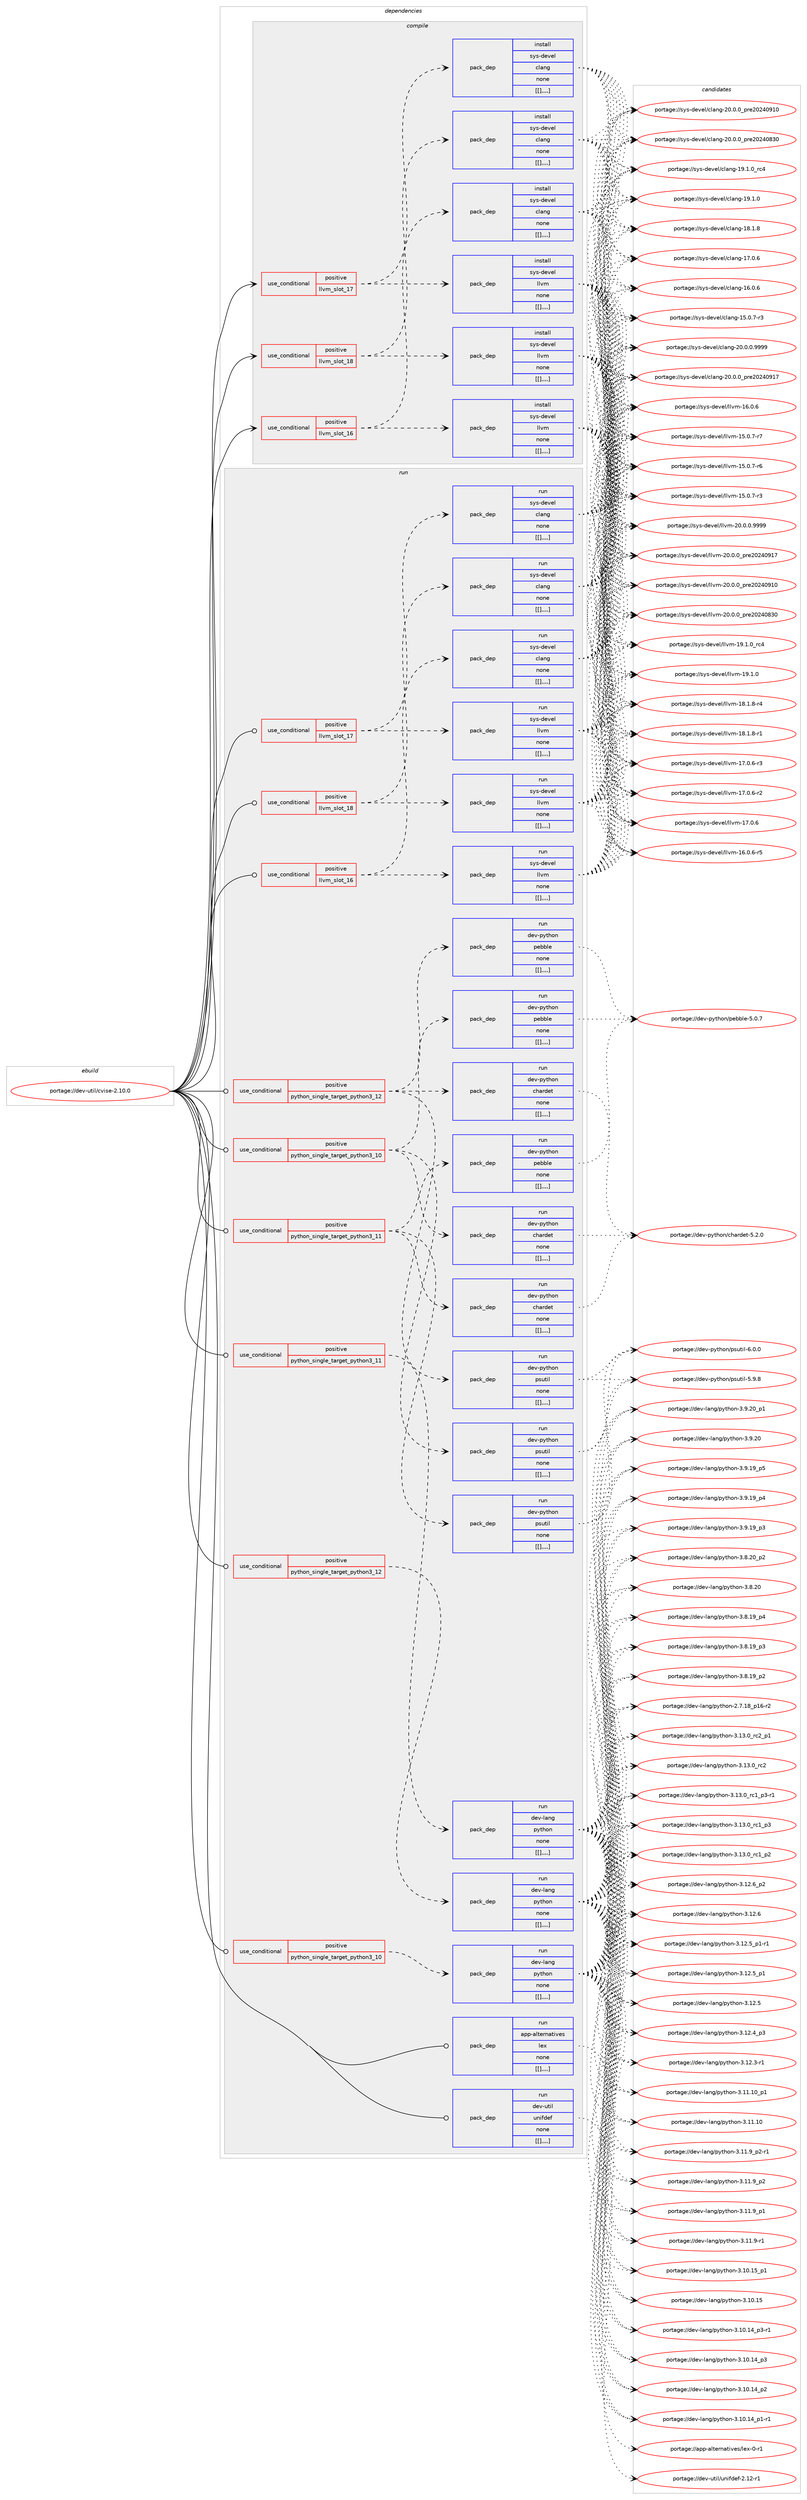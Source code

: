 digraph prolog {

# *************
# Graph options
# *************

newrank=true;
concentrate=true;
compound=true;
graph [rankdir=LR,fontname=Helvetica,fontsize=10,ranksep=1.5];#, ranksep=2.5, nodesep=0.2];
edge  [arrowhead=vee];
node  [fontname=Helvetica,fontsize=10];

# **********
# The ebuild
# **********

subgraph cluster_leftcol {
color=gray;
label=<<i>ebuild</i>>;
id [label="portage://dev-util/cvise-2.10.0", color=red, width=4, href="../dev-util/cvise-2.10.0.svg"];
}

# ****************
# The dependencies
# ****************

subgraph cluster_midcol {
color=gray;
label=<<i>dependencies</i>>;
subgraph cluster_compile {
fillcolor="#eeeeee";
style=filled;
label=<<i>compile</i>>;
subgraph cond62698 {
dependency218700 [label=<<TABLE BORDER="0" CELLBORDER="1" CELLSPACING="0" CELLPADDING="4"><TR><TD ROWSPAN="3" CELLPADDING="10">use_conditional</TD></TR><TR><TD>positive</TD></TR><TR><TD>llvm_slot_16</TD></TR></TABLE>>, shape=none, color=red];
subgraph pack154603 {
dependency218701 [label=<<TABLE BORDER="0" CELLBORDER="1" CELLSPACING="0" CELLPADDING="4" WIDTH="220"><TR><TD ROWSPAN="6" CELLPADDING="30">pack_dep</TD></TR><TR><TD WIDTH="110">install</TD></TR><TR><TD>sys-devel</TD></TR><TR><TD>clang</TD></TR><TR><TD>none</TD></TR><TR><TD>[[],,,,]</TD></TR></TABLE>>, shape=none, color=blue];
}
dependency218700:e -> dependency218701:w [weight=20,style="dashed",arrowhead="vee"];
subgraph pack154604 {
dependency218702 [label=<<TABLE BORDER="0" CELLBORDER="1" CELLSPACING="0" CELLPADDING="4" WIDTH="220"><TR><TD ROWSPAN="6" CELLPADDING="30">pack_dep</TD></TR><TR><TD WIDTH="110">install</TD></TR><TR><TD>sys-devel</TD></TR><TR><TD>llvm</TD></TR><TR><TD>none</TD></TR><TR><TD>[[],,,,]</TD></TR></TABLE>>, shape=none, color=blue];
}
dependency218700:e -> dependency218702:w [weight=20,style="dashed",arrowhead="vee"];
}
id:e -> dependency218700:w [weight=20,style="solid",arrowhead="vee"];
subgraph cond62699 {
dependency218703 [label=<<TABLE BORDER="0" CELLBORDER="1" CELLSPACING="0" CELLPADDING="4"><TR><TD ROWSPAN="3" CELLPADDING="10">use_conditional</TD></TR><TR><TD>positive</TD></TR><TR><TD>llvm_slot_17</TD></TR></TABLE>>, shape=none, color=red];
subgraph pack154605 {
dependency218704 [label=<<TABLE BORDER="0" CELLBORDER="1" CELLSPACING="0" CELLPADDING="4" WIDTH="220"><TR><TD ROWSPAN="6" CELLPADDING="30">pack_dep</TD></TR><TR><TD WIDTH="110">install</TD></TR><TR><TD>sys-devel</TD></TR><TR><TD>clang</TD></TR><TR><TD>none</TD></TR><TR><TD>[[],,,,]</TD></TR></TABLE>>, shape=none, color=blue];
}
dependency218703:e -> dependency218704:w [weight=20,style="dashed",arrowhead="vee"];
subgraph pack154606 {
dependency218705 [label=<<TABLE BORDER="0" CELLBORDER="1" CELLSPACING="0" CELLPADDING="4" WIDTH="220"><TR><TD ROWSPAN="6" CELLPADDING="30">pack_dep</TD></TR><TR><TD WIDTH="110">install</TD></TR><TR><TD>sys-devel</TD></TR><TR><TD>llvm</TD></TR><TR><TD>none</TD></TR><TR><TD>[[],,,,]</TD></TR></TABLE>>, shape=none, color=blue];
}
dependency218703:e -> dependency218705:w [weight=20,style="dashed",arrowhead="vee"];
}
id:e -> dependency218703:w [weight=20,style="solid",arrowhead="vee"];
subgraph cond62700 {
dependency218706 [label=<<TABLE BORDER="0" CELLBORDER="1" CELLSPACING="0" CELLPADDING="4"><TR><TD ROWSPAN="3" CELLPADDING="10">use_conditional</TD></TR><TR><TD>positive</TD></TR><TR><TD>llvm_slot_18</TD></TR></TABLE>>, shape=none, color=red];
subgraph pack154607 {
dependency218707 [label=<<TABLE BORDER="0" CELLBORDER="1" CELLSPACING="0" CELLPADDING="4" WIDTH="220"><TR><TD ROWSPAN="6" CELLPADDING="30">pack_dep</TD></TR><TR><TD WIDTH="110">install</TD></TR><TR><TD>sys-devel</TD></TR><TR><TD>clang</TD></TR><TR><TD>none</TD></TR><TR><TD>[[],,,,]</TD></TR></TABLE>>, shape=none, color=blue];
}
dependency218706:e -> dependency218707:w [weight=20,style="dashed",arrowhead="vee"];
subgraph pack154608 {
dependency218708 [label=<<TABLE BORDER="0" CELLBORDER="1" CELLSPACING="0" CELLPADDING="4" WIDTH="220"><TR><TD ROWSPAN="6" CELLPADDING="30">pack_dep</TD></TR><TR><TD WIDTH="110">install</TD></TR><TR><TD>sys-devel</TD></TR><TR><TD>llvm</TD></TR><TR><TD>none</TD></TR><TR><TD>[[],,,,]</TD></TR></TABLE>>, shape=none, color=blue];
}
dependency218706:e -> dependency218708:w [weight=20,style="dashed",arrowhead="vee"];
}
id:e -> dependency218706:w [weight=20,style="solid",arrowhead="vee"];
}
subgraph cluster_compileandrun {
fillcolor="#eeeeee";
style=filled;
label=<<i>compile and run</i>>;
}
subgraph cluster_run {
fillcolor="#eeeeee";
style=filled;
label=<<i>run</i>>;
subgraph cond62701 {
dependency218709 [label=<<TABLE BORDER="0" CELLBORDER="1" CELLSPACING="0" CELLPADDING="4"><TR><TD ROWSPAN="3" CELLPADDING="10">use_conditional</TD></TR><TR><TD>positive</TD></TR><TR><TD>llvm_slot_16</TD></TR></TABLE>>, shape=none, color=red];
subgraph pack154609 {
dependency218710 [label=<<TABLE BORDER="0" CELLBORDER="1" CELLSPACING="0" CELLPADDING="4" WIDTH="220"><TR><TD ROWSPAN="6" CELLPADDING="30">pack_dep</TD></TR><TR><TD WIDTH="110">run</TD></TR><TR><TD>sys-devel</TD></TR><TR><TD>clang</TD></TR><TR><TD>none</TD></TR><TR><TD>[[],,,,]</TD></TR></TABLE>>, shape=none, color=blue];
}
dependency218709:e -> dependency218710:w [weight=20,style="dashed",arrowhead="vee"];
subgraph pack154610 {
dependency218711 [label=<<TABLE BORDER="0" CELLBORDER="1" CELLSPACING="0" CELLPADDING="4" WIDTH="220"><TR><TD ROWSPAN="6" CELLPADDING="30">pack_dep</TD></TR><TR><TD WIDTH="110">run</TD></TR><TR><TD>sys-devel</TD></TR><TR><TD>llvm</TD></TR><TR><TD>none</TD></TR><TR><TD>[[],,,,]</TD></TR></TABLE>>, shape=none, color=blue];
}
dependency218709:e -> dependency218711:w [weight=20,style="dashed",arrowhead="vee"];
}
id:e -> dependency218709:w [weight=20,style="solid",arrowhead="odot"];
subgraph cond62702 {
dependency218712 [label=<<TABLE BORDER="0" CELLBORDER="1" CELLSPACING="0" CELLPADDING="4"><TR><TD ROWSPAN="3" CELLPADDING="10">use_conditional</TD></TR><TR><TD>positive</TD></TR><TR><TD>llvm_slot_17</TD></TR></TABLE>>, shape=none, color=red];
subgraph pack154611 {
dependency218713 [label=<<TABLE BORDER="0" CELLBORDER="1" CELLSPACING="0" CELLPADDING="4" WIDTH="220"><TR><TD ROWSPAN="6" CELLPADDING="30">pack_dep</TD></TR><TR><TD WIDTH="110">run</TD></TR><TR><TD>sys-devel</TD></TR><TR><TD>clang</TD></TR><TR><TD>none</TD></TR><TR><TD>[[],,,,]</TD></TR></TABLE>>, shape=none, color=blue];
}
dependency218712:e -> dependency218713:w [weight=20,style="dashed",arrowhead="vee"];
subgraph pack154612 {
dependency218714 [label=<<TABLE BORDER="0" CELLBORDER="1" CELLSPACING="0" CELLPADDING="4" WIDTH="220"><TR><TD ROWSPAN="6" CELLPADDING="30">pack_dep</TD></TR><TR><TD WIDTH="110">run</TD></TR><TR><TD>sys-devel</TD></TR><TR><TD>llvm</TD></TR><TR><TD>none</TD></TR><TR><TD>[[],,,,]</TD></TR></TABLE>>, shape=none, color=blue];
}
dependency218712:e -> dependency218714:w [weight=20,style="dashed",arrowhead="vee"];
}
id:e -> dependency218712:w [weight=20,style="solid",arrowhead="odot"];
subgraph cond62703 {
dependency218715 [label=<<TABLE BORDER="0" CELLBORDER="1" CELLSPACING="0" CELLPADDING="4"><TR><TD ROWSPAN="3" CELLPADDING="10">use_conditional</TD></TR><TR><TD>positive</TD></TR><TR><TD>llvm_slot_18</TD></TR></TABLE>>, shape=none, color=red];
subgraph pack154613 {
dependency218716 [label=<<TABLE BORDER="0" CELLBORDER="1" CELLSPACING="0" CELLPADDING="4" WIDTH="220"><TR><TD ROWSPAN="6" CELLPADDING="30">pack_dep</TD></TR><TR><TD WIDTH="110">run</TD></TR><TR><TD>sys-devel</TD></TR><TR><TD>clang</TD></TR><TR><TD>none</TD></TR><TR><TD>[[],,,,]</TD></TR></TABLE>>, shape=none, color=blue];
}
dependency218715:e -> dependency218716:w [weight=20,style="dashed",arrowhead="vee"];
subgraph pack154614 {
dependency218717 [label=<<TABLE BORDER="0" CELLBORDER="1" CELLSPACING="0" CELLPADDING="4" WIDTH="220"><TR><TD ROWSPAN="6" CELLPADDING="30">pack_dep</TD></TR><TR><TD WIDTH="110">run</TD></TR><TR><TD>sys-devel</TD></TR><TR><TD>llvm</TD></TR><TR><TD>none</TD></TR><TR><TD>[[],,,,]</TD></TR></TABLE>>, shape=none, color=blue];
}
dependency218715:e -> dependency218717:w [weight=20,style="dashed",arrowhead="vee"];
}
id:e -> dependency218715:w [weight=20,style="solid",arrowhead="odot"];
subgraph cond62704 {
dependency218718 [label=<<TABLE BORDER="0" CELLBORDER="1" CELLSPACING="0" CELLPADDING="4"><TR><TD ROWSPAN="3" CELLPADDING="10">use_conditional</TD></TR><TR><TD>positive</TD></TR><TR><TD>python_single_target_python3_10</TD></TR></TABLE>>, shape=none, color=red];
subgraph pack154615 {
dependency218719 [label=<<TABLE BORDER="0" CELLBORDER="1" CELLSPACING="0" CELLPADDING="4" WIDTH="220"><TR><TD ROWSPAN="6" CELLPADDING="30">pack_dep</TD></TR><TR><TD WIDTH="110">run</TD></TR><TR><TD>dev-lang</TD></TR><TR><TD>python</TD></TR><TR><TD>none</TD></TR><TR><TD>[[],,,,]</TD></TR></TABLE>>, shape=none, color=blue];
}
dependency218718:e -> dependency218719:w [weight=20,style="dashed",arrowhead="vee"];
}
id:e -> dependency218718:w [weight=20,style="solid",arrowhead="odot"];
subgraph cond62705 {
dependency218720 [label=<<TABLE BORDER="0" CELLBORDER="1" CELLSPACING="0" CELLPADDING="4"><TR><TD ROWSPAN="3" CELLPADDING="10">use_conditional</TD></TR><TR><TD>positive</TD></TR><TR><TD>python_single_target_python3_10</TD></TR></TABLE>>, shape=none, color=red];
subgraph pack154616 {
dependency218721 [label=<<TABLE BORDER="0" CELLBORDER="1" CELLSPACING="0" CELLPADDING="4" WIDTH="220"><TR><TD ROWSPAN="6" CELLPADDING="30">pack_dep</TD></TR><TR><TD WIDTH="110">run</TD></TR><TR><TD>dev-python</TD></TR><TR><TD>chardet</TD></TR><TR><TD>none</TD></TR><TR><TD>[[],,,,]</TD></TR></TABLE>>, shape=none, color=blue];
}
dependency218720:e -> dependency218721:w [weight=20,style="dashed",arrowhead="vee"];
subgraph pack154617 {
dependency218722 [label=<<TABLE BORDER="0" CELLBORDER="1" CELLSPACING="0" CELLPADDING="4" WIDTH="220"><TR><TD ROWSPAN="6" CELLPADDING="30">pack_dep</TD></TR><TR><TD WIDTH="110">run</TD></TR><TR><TD>dev-python</TD></TR><TR><TD>pebble</TD></TR><TR><TD>none</TD></TR><TR><TD>[[],,,,]</TD></TR></TABLE>>, shape=none, color=blue];
}
dependency218720:e -> dependency218722:w [weight=20,style="dashed",arrowhead="vee"];
subgraph pack154618 {
dependency218723 [label=<<TABLE BORDER="0" CELLBORDER="1" CELLSPACING="0" CELLPADDING="4" WIDTH="220"><TR><TD ROWSPAN="6" CELLPADDING="30">pack_dep</TD></TR><TR><TD WIDTH="110">run</TD></TR><TR><TD>dev-python</TD></TR><TR><TD>psutil</TD></TR><TR><TD>none</TD></TR><TR><TD>[[],,,,]</TD></TR></TABLE>>, shape=none, color=blue];
}
dependency218720:e -> dependency218723:w [weight=20,style="dashed",arrowhead="vee"];
}
id:e -> dependency218720:w [weight=20,style="solid",arrowhead="odot"];
subgraph cond62706 {
dependency218724 [label=<<TABLE BORDER="0" CELLBORDER="1" CELLSPACING="0" CELLPADDING="4"><TR><TD ROWSPAN="3" CELLPADDING="10">use_conditional</TD></TR><TR><TD>positive</TD></TR><TR><TD>python_single_target_python3_11</TD></TR></TABLE>>, shape=none, color=red];
subgraph pack154619 {
dependency218725 [label=<<TABLE BORDER="0" CELLBORDER="1" CELLSPACING="0" CELLPADDING="4" WIDTH="220"><TR><TD ROWSPAN="6" CELLPADDING="30">pack_dep</TD></TR><TR><TD WIDTH="110">run</TD></TR><TR><TD>dev-lang</TD></TR><TR><TD>python</TD></TR><TR><TD>none</TD></TR><TR><TD>[[],,,,]</TD></TR></TABLE>>, shape=none, color=blue];
}
dependency218724:e -> dependency218725:w [weight=20,style="dashed",arrowhead="vee"];
}
id:e -> dependency218724:w [weight=20,style="solid",arrowhead="odot"];
subgraph cond62707 {
dependency218726 [label=<<TABLE BORDER="0" CELLBORDER="1" CELLSPACING="0" CELLPADDING="4"><TR><TD ROWSPAN="3" CELLPADDING="10">use_conditional</TD></TR><TR><TD>positive</TD></TR><TR><TD>python_single_target_python3_11</TD></TR></TABLE>>, shape=none, color=red];
subgraph pack154620 {
dependency218727 [label=<<TABLE BORDER="0" CELLBORDER="1" CELLSPACING="0" CELLPADDING="4" WIDTH="220"><TR><TD ROWSPAN="6" CELLPADDING="30">pack_dep</TD></TR><TR><TD WIDTH="110">run</TD></TR><TR><TD>dev-python</TD></TR><TR><TD>chardet</TD></TR><TR><TD>none</TD></TR><TR><TD>[[],,,,]</TD></TR></TABLE>>, shape=none, color=blue];
}
dependency218726:e -> dependency218727:w [weight=20,style="dashed",arrowhead="vee"];
subgraph pack154621 {
dependency218728 [label=<<TABLE BORDER="0" CELLBORDER="1" CELLSPACING="0" CELLPADDING="4" WIDTH="220"><TR><TD ROWSPAN="6" CELLPADDING="30">pack_dep</TD></TR><TR><TD WIDTH="110">run</TD></TR><TR><TD>dev-python</TD></TR><TR><TD>pebble</TD></TR><TR><TD>none</TD></TR><TR><TD>[[],,,,]</TD></TR></TABLE>>, shape=none, color=blue];
}
dependency218726:e -> dependency218728:w [weight=20,style="dashed",arrowhead="vee"];
subgraph pack154622 {
dependency218729 [label=<<TABLE BORDER="0" CELLBORDER="1" CELLSPACING="0" CELLPADDING="4" WIDTH="220"><TR><TD ROWSPAN="6" CELLPADDING="30">pack_dep</TD></TR><TR><TD WIDTH="110">run</TD></TR><TR><TD>dev-python</TD></TR><TR><TD>psutil</TD></TR><TR><TD>none</TD></TR><TR><TD>[[],,,,]</TD></TR></TABLE>>, shape=none, color=blue];
}
dependency218726:e -> dependency218729:w [weight=20,style="dashed",arrowhead="vee"];
}
id:e -> dependency218726:w [weight=20,style="solid",arrowhead="odot"];
subgraph cond62708 {
dependency218730 [label=<<TABLE BORDER="0" CELLBORDER="1" CELLSPACING="0" CELLPADDING="4"><TR><TD ROWSPAN="3" CELLPADDING="10">use_conditional</TD></TR><TR><TD>positive</TD></TR><TR><TD>python_single_target_python3_12</TD></TR></TABLE>>, shape=none, color=red];
subgraph pack154623 {
dependency218731 [label=<<TABLE BORDER="0" CELLBORDER="1" CELLSPACING="0" CELLPADDING="4" WIDTH="220"><TR><TD ROWSPAN="6" CELLPADDING="30">pack_dep</TD></TR><TR><TD WIDTH="110">run</TD></TR><TR><TD>dev-lang</TD></TR><TR><TD>python</TD></TR><TR><TD>none</TD></TR><TR><TD>[[],,,,]</TD></TR></TABLE>>, shape=none, color=blue];
}
dependency218730:e -> dependency218731:w [weight=20,style="dashed",arrowhead="vee"];
}
id:e -> dependency218730:w [weight=20,style="solid",arrowhead="odot"];
subgraph cond62709 {
dependency218732 [label=<<TABLE BORDER="0" CELLBORDER="1" CELLSPACING="0" CELLPADDING="4"><TR><TD ROWSPAN="3" CELLPADDING="10">use_conditional</TD></TR><TR><TD>positive</TD></TR><TR><TD>python_single_target_python3_12</TD></TR></TABLE>>, shape=none, color=red];
subgraph pack154624 {
dependency218733 [label=<<TABLE BORDER="0" CELLBORDER="1" CELLSPACING="0" CELLPADDING="4" WIDTH="220"><TR><TD ROWSPAN="6" CELLPADDING="30">pack_dep</TD></TR><TR><TD WIDTH="110">run</TD></TR><TR><TD>dev-python</TD></TR><TR><TD>chardet</TD></TR><TR><TD>none</TD></TR><TR><TD>[[],,,,]</TD></TR></TABLE>>, shape=none, color=blue];
}
dependency218732:e -> dependency218733:w [weight=20,style="dashed",arrowhead="vee"];
subgraph pack154625 {
dependency218734 [label=<<TABLE BORDER="0" CELLBORDER="1" CELLSPACING="0" CELLPADDING="4" WIDTH="220"><TR><TD ROWSPAN="6" CELLPADDING="30">pack_dep</TD></TR><TR><TD WIDTH="110">run</TD></TR><TR><TD>dev-python</TD></TR><TR><TD>pebble</TD></TR><TR><TD>none</TD></TR><TR><TD>[[],,,,]</TD></TR></TABLE>>, shape=none, color=blue];
}
dependency218732:e -> dependency218734:w [weight=20,style="dashed",arrowhead="vee"];
subgraph pack154626 {
dependency218735 [label=<<TABLE BORDER="0" CELLBORDER="1" CELLSPACING="0" CELLPADDING="4" WIDTH="220"><TR><TD ROWSPAN="6" CELLPADDING="30">pack_dep</TD></TR><TR><TD WIDTH="110">run</TD></TR><TR><TD>dev-python</TD></TR><TR><TD>psutil</TD></TR><TR><TD>none</TD></TR><TR><TD>[[],,,,]</TD></TR></TABLE>>, shape=none, color=blue];
}
dependency218732:e -> dependency218735:w [weight=20,style="dashed",arrowhead="vee"];
}
id:e -> dependency218732:w [weight=20,style="solid",arrowhead="odot"];
subgraph pack154627 {
dependency218736 [label=<<TABLE BORDER="0" CELLBORDER="1" CELLSPACING="0" CELLPADDING="4" WIDTH="220"><TR><TD ROWSPAN="6" CELLPADDING="30">pack_dep</TD></TR><TR><TD WIDTH="110">run</TD></TR><TR><TD>app-alternatives</TD></TR><TR><TD>lex</TD></TR><TR><TD>none</TD></TR><TR><TD>[[],,,,]</TD></TR></TABLE>>, shape=none, color=blue];
}
id:e -> dependency218736:w [weight=20,style="solid",arrowhead="odot"];
subgraph pack154628 {
dependency218737 [label=<<TABLE BORDER="0" CELLBORDER="1" CELLSPACING="0" CELLPADDING="4" WIDTH="220"><TR><TD ROWSPAN="6" CELLPADDING="30">pack_dep</TD></TR><TR><TD WIDTH="110">run</TD></TR><TR><TD>dev-util</TD></TR><TR><TD>unifdef</TD></TR><TR><TD>none</TD></TR><TR><TD>[[],,,,]</TD></TR></TABLE>>, shape=none, color=blue];
}
id:e -> dependency218737:w [weight=20,style="solid",arrowhead="odot"];
}
}

# **************
# The candidates
# **************

subgraph cluster_choices {
rank=same;
color=gray;
label=<<i>candidates</i>>;

subgraph choice154603 {
color=black;
nodesep=1;
choice11512111545100101118101108479910897110103455048464846484657575757 [label="portage://sys-devel/clang-20.0.0.9999", color=red, width=4,href="../sys-devel/clang-20.0.0.9999.svg"];
choice1151211154510010111810110847991089711010345504846484648951121141015048505248574955 [label="portage://sys-devel/clang-20.0.0_pre20240917", color=red, width=4,href="../sys-devel/clang-20.0.0_pre20240917.svg"];
choice1151211154510010111810110847991089711010345504846484648951121141015048505248574948 [label="portage://sys-devel/clang-20.0.0_pre20240910", color=red, width=4,href="../sys-devel/clang-20.0.0_pre20240910.svg"];
choice1151211154510010111810110847991089711010345504846484648951121141015048505248565148 [label="portage://sys-devel/clang-20.0.0_pre20240830", color=red, width=4,href="../sys-devel/clang-20.0.0_pre20240830.svg"];
choice1151211154510010111810110847991089711010345495746494648951149952 [label="portage://sys-devel/clang-19.1.0_rc4", color=red, width=4,href="../sys-devel/clang-19.1.0_rc4.svg"];
choice1151211154510010111810110847991089711010345495746494648 [label="portage://sys-devel/clang-19.1.0", color=red, width=4,href="../sys-devel/clang-19.1.0.svg"];
choice1151211154510010111810110847991089711010345495646494656 [label="portage://sys-devel/clang-18.1.8", color=red, width=4,href="../sys-devel/clang-18.1.8.svg"];
choice1151211154510010111810110847991089711010345495546484654 [label="portage://sys-devel/clang-17.0.6", color=red, width=4,href="../sys-devel/clang-17.0.6.svg"];
choice1151211154510010111810110847991089711010345495446484654 [label="portage://sys-devel/clang-16.0.6", color=red, width=4,href="../sys-devel/clang-16.0.6.svg"];
choice11512111545100101118101108479910897110103454953464846554511451 [label="portage://sys-devel/clang-15.0.7-r3", color=red, width=4,href="../sys-devel/clang-15.0.7-r3.svg"];
dependency218701:e -> choice11512111545100101118101108479910897110103455048464846484657575757:w [style=dotted,weight="100"];
dependency218701:e -> choice1151211154510010111810110847991089711010345504846484648951121141015048505248574955:w [style=dotted,weight="100"];
dependency218701:e -> choice1151211154510010111810110847991089711010345504846484648951121141015048505248574948:w [style=dotted,weight="100"];
dependency218701:e -> choice1151211154510010111810110847991089711010345504846484648951121141015048505248565148:w [style=dotted,weight="100"];
dependency218701:e -> choice1151211154510010111810110847991089711010345495746494648951149952:w [style=dotted,weight="100"];
dependency218701:e -> choice1151211154510010111810110847991089711010345495746494648:w [style=dotted,weight="100"];
dependency218701:e -> choice1151211154510010111810110847991089711010345495646494656:w [style=dotted,weight="100"];
dependency218701:e -> choice1151211154510010111810110847991089711010345495546484654:w [style=dotted,weight="100"];
dependency218701:e -> choice1151211154510010111810110847991089711010345495446484654:w [style=dotted,weight="100"];
dependency218701:e -> choice11512111545100101118101108479910897110103454953464846554511451:w [style=dotted,weight="100"];
}
subgraph choice154604 {
color=black;
nodesep=1;
choice1151211154510010111810110847108108118109455048464846484657575757 [label="portage://sys-devel/llvm-20.0.0.9999", color=red, width=4,href="../sys-devel/llvm-20.0.0.9999.svg"];
choice115121115451001011181011084710810811810945504846484648951121141015048505248574955 [label="portage://sys-devel/llvm-20.0.0_pre20240917", color=red, width=4,href="../sys-devel/llvm-20.0.0_pre20240917.svg"];
choice115121115451001011181011084710810811810945504846484648951121141015048505248574948 [label="portage://sys-devel/llvm-20.0.0_pre20240910", color=red, width=4,href="../sys-devel/llvm-20.0.0_pre20240910.svg"];
choice115121115451001011181011084710810811810945504846484648951121141015048505248565148 [label="portage://sys-devel/llvm-20.0.0_pre20240830", color=red, width=4,href="../sys-devel/llvm-20.0.0_pre20240830.svg"];
choice115121115451001011181011084710810811810945495746494648951149952 [label="portage://sys-devel/llvm-19.1.0_rc4", color=red, width=4,href="../sys-devel/llvm-19.1.0_rc4.svg"];
choice115121115451001011181011084710810811810945495746494648 [label="portage://sys-devel/llvm-19.1.0", color=red, width=4,href="../sys-devel/llvm-19.1.0.svg"];
choice1151211154510010111810110847108108118109454956464946564511452 [label="portage://sys-devel/llvm-18.1.8-r4", color=red, width=4,href="../sys-devel/llvm-18.1.8-r4.svg"];
choice1151211154510010111810110847108108118109454956464946564511449 [label="portage://sys-devel/llvm-18.1.8-r1", color=red, width=4,href="../sys-devel/llvm-18.1.8-r1.svg"];
choice1151211154510010111810110847108108118109454955464846544511451 [label="portage://sys-devel/llvm-17.0.6-r3", color=red, width=4,href="../sys-devel/llvm-17.0.6-r3.svg"];
choice1151211154510010111810110847108108118109454955464846544511450 [label="portage://sys-devel/llvm-17.0.6-r2", color=red, width=4,href="../sys-devel/llvm-17.0.6-r2.svg"];
choice115121115451001011181011084710810811810945495546484654 [label="portage://sys-devel/llvm-17.0.6", color=red, width=4,href="../sys-devel/llvm-17.0.6.svg"];
choice1151211154510010111810110847108108118109454954464846544511453 [label="portage://sys-devel/llvm-16.0.6-r5", color=red, width=4,href="../sys-devel/llvm-16.0.6-r5.svg"];
choice115121115451001011181011084710810811810945495446484654 [label="portage://sys-devel/llvm-16.0.6", color=red, width=4,href="../sys-devel/llvm-16.0.6.svg"];
choice1151211154510010111810110847108108118109454953464846554511455 [label="portage://sys-devel/llvm-15.0.7-r7", color=red, width=4,href="../sys-devel/llvm-15.0.7-r7.svg"];
choice1151211154510010111810110847108108118109454953464846554511454 [label="portage://sys-devel/llvm-15.0.7-r6", color=red, width=4,href="../sys-devel/llvm-15.0.7-r6.svg"];
choice1151211154510010111810110847108108118109454953464846554511451 [label="portage://sys-devel/llvm-15.0.7-r3", color=red, width=4,href="../sys-devel/llvm-15.0.7-r3.svg"];
dependency218702:e -> choice1151211154510010111810110847108108118109455048464846484657575757:w [style=dotted,weight="100"];
dependency218702:e -> choice115121115451001011181011084710810811810945504846484648951121141015048505248574955:w [style=dotted,weight="100"];
dependency218702:e -> choice115121115451001011181011084710810811810945504846484648951121141015048505248574948:w [style=dotted,weight="100"];
dependency218702:e -> choice115121115451001011181011084710810811810945504846484648951121141015048505248565148:w [style=dotted,weight="100"];
dependency218702:e -> choice115121115451001011181011084710810811810945495746494648951149952:w [style=dotted,weight="100"];
dependency218702:e -> choice115121115451001011181011084710810811810945495746494648:w [style=dotted,weight="100"];
dependency218702:e -> choice1151211154510010111810110847108108118109454956464946564511452:w [style=dotted,weight="100"];
dependency218702:e -> choice1151211154510010111810110847108108118109454956464946564511449:w [style=dotted,weight="100"];
dependency218702:e -> choice1151211154510010111810110847108108118109454955464846544511451:w [style=dotted,weight="100"];
dependency218702:e -> choice1151211154510010111810110847108108118109454955464846544511450:w [style=dotted,weight="100"];
dependency218702:e -> choice115121115451001011181011084710810811810945495546484654:w [style=dotted,weight="100"];
dependency218702:e -> choice1151211154510010111810110847108108118109454954464846544511453:w [style=dotted,weight="100"];
dependency218702:e -> choice115121115451001011181011084710810811810945495446484654:w [style=dotted,weight="100"];
dependency218702:e -> choice1151211154510010111810110847108108118109454953464846554511455:w [style=dotted,weight="100"];
dependency218702:e -> choice1151211154510010111810110847108108118109454953464846554511454:w [style=dotted,weight="100"];
dependency218702:e -> choice1151211154510010111810110847108108118109454953464846554511451:w [style=dotted,weight="100"];
}
subgraph choice154605 {
color=black;
nodesep=1;
choice11512111545100101118101108479910897110103455048464846484657575757 [label="portage://sys-devel/clang-20.0.0.9999", color=red, width=4,href="../sys-devel/clang-20.0.0.9999.svg"];
choice1151211154510010111810110847991089711010345504846484648951121141015048505248574955 [label="portage://sys-devel/clang-20.0.0_pre20240917", color=red, width=4,href="../sys-devel/clang-20.0.0_pre20240917.svg"];
choice1151211154510010111810110847991089711010345504846484648951121141015048505248574948 [label="portage://sys-devel/clang-20.0.0_pre20240910", color=red, width=4,href="../sys-devel/clang-20.0.0_pre20240910.svg"];
choice1151211154510010111810110847991089711010345504846484648951121141015048505248565148 [label="portage://sys-devel/clang-20.0.0_pre20240830", color=red, width=4,href="../sys-devel/clang-20.0.0_pre20240830.svg"];
choice1151211154510010111810110847991089711010345495746494648951149952 [label="portage://sys-devel/clang-19.1.0_rc4", color=red, width=4,href="../sys-devel/clang-19.1.0_rc4.svg"];
choice1151211154510010111810110847991089711010345495746494648 [label="portage://sys-devel/clang-19.1.0", color=red, width=4,href="../sys-devel/clang-19.1.0.svg"];
choice1151211154510010111810110847991089711010345495646494656 [label="portage://sys-devel/clang-18.1.8", color=red, width=4,href="../sys-devel/clang-18.1.8.svg"];
choice1151211154510010111810110847991089711010345495546484654 [label="portage://sys-devel/clang-17.0.6", color=red, width=4,href="../sys-devel/clang-17.0.6.svg"];
choice1151211154510010111810110847991089711010345495446484654 [label="portage://sys-devel/clang-16.0.6", color=red, width=4,href="../sys-devel/clang-16.0.6.svg"];
choice11512111545100101118101108479910897110103454953464846554511451 [label="portage://sys-devel/clang-15.0.7-r3", color=red, width=4,href="../sys-devel/clang-15.0.7-r3.svg"];
dependency218704:e -> choice11512111545100101118101108479910897110103455048464846484657575757:w [style=dotted,weight="100"];
dependency218704:e -> choice1151211154510010111810110847991089711010345504846484648951121141015048505248574955:w [style=dotted,weight="100"];
dependency218704:e -> choice1151211154510010111810110847991089711010345504846484648951121141015048505248574948:w [style=dotted,weight="100"];
dependency218704:e -> choice1151211154510010111810110847991089711010345504846484648951121141015048505248565148:w [style=dotted,weight="100"];
dependency218704:e -> choice1151211154510010111810110847991089711010345495746494648951149952:w [style=dotted,weight="100"];
dependency218704:e -> choice1151211154510010111810110847991089711010345495746494648:w [style=dotted,weight="100"];
dependency218704:e -> choice1151211154510010111810110847991089711010345495646494656:w [style=dotted,weight="100"];
dependency218704:e -> choice1151211154510010111810110847991089711010345495546484654:w [style=dotted,weight="100"];
dependency218704:e -> choice1151211154510010111810110847991089711010345495446484654:w [style=dotted,weight="100"];
dependency218704:e -> choice11512111545100101118101108479910897110103454953464846554511451:w [style=dotted,weight="100"];
}
subgraph choice154606 {
color=black;
nodesep=1;
choice1151211154510010111810110847108108118109455048464846484657575757 [label="portage://sys-devel/llvm-20.0.0.9999", color=red, width=4,href="../sys-devel/llvm-20.0.0.9999.svg"];
choice115121115451001011181011084710810811810945504846484648951121141015048505248574955 [label="portage://sys-devel/llvm-20.0.0_pre20240917", color=red, width=4,href="../sys-devel/llvm-20.0.0_pre20240917.svg"];
choice115121115451001011181011084710810811810945504846484648951121141015048505248574948 [label="portage://sys-devel/llvm-20.0.0_pre20240910", color=red, width=4,href="../sys-devel/llvm-20.0.0_pre20240910.svg"];
choice115121115451001011181011084710810811810945504846484648951121141015048505248565148 [label="portage://sys-devel/llvm-20.0.0_pre20240830", color=red, width=4,href="../sys-devel/llvm-20.0.0_pre20240830.svg"];
choice115121115451001011181011084710810811810945495746494648951149952 [label="portage://sys-devel/llvm-19.1.0_rc4", color=red, width=4,href="../sys-devel/llvm-19.1.0_rc4.svg"];
choice115121115451001011181011084710810811810945495746494648 [label="portage://sys-devel/llvm-19.1.0", color=red, width=4,href="../sys-devel/llvm-19.1.0.svg"];
choice1151211154510010111810110847108108118109454956464946564511452 [label="portage://sys-devel/llvm-18.1.8-r4", color=red, width=4,href="../sys-devel/llvm-18.1.8-r4.svg"];
choice1151211154510010111810110847108108118109454956464946564511449 [label="portage://sys-devel/llvm-18.1.8-r1", color=red, width=4,href="../sys-devel/llvm-18.1.8-r1.svg"];
choice1151211154510010111810110847108108118109454955464846544511451 [label="portage://sys-devel/llvm-17.0.6-r3", color=red, width=4,href="../sys-devel/llvm-17.0.6-r3.svg"];
choice1151211154510010111810110847108108118109454955464846544511450 [label="portage://sys-devel/llvm-17.0.6-r2", color=red, width=4,href="../sys-devel/llvm-17.0.6-r2.svg"];
choice115121115451001011181011084710810811810945495546484654 [label="portage://sys-devel/llvm-17.0.6", color=red, width=4,href="../sys-devel/llvm-17.0.6.svg"];
choice1151211154510010111810110847108108118109454954464846544511453 [label="portage://sys-devel/llvm-16.0.6-r5", color=red, width=4,href="../sys-devel/llvm-16.0.6-r5.svg"];
choice115121115451001011181011084710810811810945495446484654 [label="portage://sys-devel/llvm-16.0.6", color=red, width=4,href="../sys-devel/llvm-16.0.6.svg"];
choice1151211154510010111810110847108108118109454953464846554511455 [label="portage://sys-devel/llvm-15.0.7-r7", color=red, width=4,href="../sys-devel/llvm-15.0.7-r7.svg"];
choice1151211154510010111810110847108108118109454953464846554511454 [label="portage://sys-devel/llvm-15.0.7-r6", color=red, width=4,href="../sys-devel/llvm-15.0.7-r6.svg"];
choice1151211154510010111810110847108108118109454953464846554511451 [label="portage://sys-devel/llvm-15.0.7-r3", color=red, width=4,href="../sys-devel/llvm-15.0.7-r3.svg"];
dependency218705:e -> choice1151211154510010111810110847108108118109455048464846484657575757:w [style=dotted,weight="100"];
dependency218705:e -> choice115121115451001011181011084710810811810945504846484648951121141015048505248574955:w [style=dotted,weight="100"];
dependency218705:e -> choice115121115451001011181011084710810811810945504846484648951121141015048505248574948:w [style=dotted,weight="100"];
dependency218705:e -> choice115121115451001011181011084710810811810945504846484648951121141015048505248565148:w [style=dotted,weight="100"];
dependency218705:e -> choice115121115451001011181011084710810811810945495746494648951149952:w [style=dotted,weight="100"];
dependency218705:e -> choice115121115451001011181011084710810811810945495746494648:w [style=dotted,weight="100"];
dependency218705:e -> choice1151211154510010111810110847108108118109454956464946564511452:w [style=dotted,weight="100"];
dependency218705:e -> choice1151211154510010111810110847108108118109454956464946564511449:w [style=dotted,weight="100"];
dependency218705:e -> choice1151211154510010111810110847108108118109454955464846544511451:w [style=dotted,weight="100"];
dependency218705:e -> choice1151211154510010111810110847108108118109454955464846544511450:w [style=dotted,weight="100"];
dependency218705:e -> choice115121115451001011181011084710810811810945495546484654:w [style=dotted,weight="100"];
dependency218705:e -> choice1151211154510010111810110847108108118109454954464846544511453:w [style=dotted,weight="100"];
dependency218705:e -> choice115121115451001011181011084710810811810945495446484654:w [style=dotted,weight="100"];
dependency218705:e -> choice1151211154510010111810110847108108118109454953464846554511455:w [style=dotted,weight="100"];
dependency218705:e -> choice1151211154510010111810110847108108118109454953464846554511454:w [style=dotted,weight="100"];
dependency218705:e -> choice1151211154510010111810110847108108118109454953464846554511451:w [style=dotted,weight="100"];
}
subgraph choice154607 {
color=black;
nodesep=1;
choice11512111545100101118101108479910897110103455048464846484657575757 [label="portage://sys-devel/clang-20.0.0.9999", color=red, width=4,href="../sys-devel/clang-20.0.0.9999.svg"];
choice1151211154510010111810110847991089711010345504846484648951121141015048505248574955 [label="portage://sys-devel/clang-20.0.0_pre20240917", color=red, width=4,href="../sys-devel/clang-20.0.0_pre20240917.svg"];
choice1151211154510010111810110847991089711010345504846484648951121141015048505248574948 [label="portage://sys-devel/clang-20.0.0_pre20240910", color=red, width=4,href="../sys-devel/clang-20.0.0_pre20240910.svg"];
choice1151211154510010111810110847991089711010345504846484648951121141015048505248565148 [label="portage://sys-devel/clang-20.0.0_pre20240830", color=red, width=4,href="../sys-devel/clang-20.0.0_pre20240830.svg"];
choice1151211154510010111810110847991089711010345495746494648951149952 [label="portage://sys-devel/clang-19.1.0_rc4", color=red, width=4,href="../sys-devel/clang-19.1.0_rc4.svg"];
choice1151211154510010111810110847991089711010345495746494648 [label="portage://sys-devel/clang-19.1.0", color=red, width=4,href="../sys-devel/clang-19.1.0.svg"];
choice1151211154510010111810110847991089711010345495646494656 [label="portage://sys-devel/clang-18.1.8", color=red, width=4,href="../sys-devel/clang-18.1.8.svg"];
choice1151211154510010111810110847991089711010345495546484654 [label="portage://sys-devel/clang-17.0.6", color=red, width=4,href="../sys-devel/clang-17.0.6.svg"];
choice1151211154510010111810110847991089711010345495446484654 [label="portage://sys-devel/clang-16.0.6", color=red, width=4,href="../sys-devel/clang-16.0.6.svg"];
choice11512111545100101118101108479910897110103454953464846554511451 [label="portage://sys-devel/clang-15.0.7-r3", color=red, width=4,href="../sys-devel/clang-15.0.7-r3.svg"];
dependency218707:e -> choice11512111545100101118101108479910897110103455048464846484657575757:w [style=dotted,weight="100"];
dependency218707:e -> choice1151211154510010111810110847991089711010345504846484648951121141015048505248574955:w [style=dotted,weight="100"];
dependency218707:e -> choice1151211154510010111810110847991089711010345504846484648951121141015048505248574948:w [style=dotted,weight="100"];
dependency218707:e -> choice1151211154510010111810110847991089711010345504846484648951121141015048505248565148:w [style=dotted,weight="100"];
dependency218707:e -> choice1151211154510010111810110847991089711010345495746494648951149952:w [style=dotted,weight="100"];
dependency218707:e -> choice1151211154510010111810110847991089711010345495746494648:w [style=dotted,weight="100"];
dependency218707:e -> choice1151211154510010111810110847991089711010345495646494656:w [style=dotted,weight="100"];
dependency218707:e -> choice1151211154510010111810110847991089711010345495546484654:w [style=dotted,weight="100"];
dependency218707:e -> choice1151211154510010111810110847991089711010345495446484654:w [style=dotted,weight="100"];
dependency218707:e -> choice11512111545100101118101108479910897110103454953464846554511451:w [style=dotted,weight="100"];
}
subgraph choice154608 {
color=black;
nodesep=1;
choice1151211154510010111810110847108108118109455048464846484657575757 [label="portage://sys-devel/llvm-20.0.0.9999", color=red, width=4,href="../sys-devel/llvm-20.0.0.9999.svg"];
choice115121115451001011181011084710810811810945504846484648951121141015048505248574955 [label="portage://sys-devel/llvm-20.0.0_pre20240917", color=red, width=4,href="../sys-devel/llvm-20.0.0_pre20240917.svg"];
choice115121115451001011181011084710810811810945504846484648951121141015048505248574948 [label="portage://sys-devel/llvm-20.0.0_pre20240910", color=red, width=4,href="../sys-devel/llvm-20.0.0_pre20240910.svg"];
choice115121115451001011181011084710810811810945504846484648951121141015048505248565148 [label="portage://sys-devel/llvm-20.0.0_pre20240830", color=red, width=4,href="../sys-devel/llvm-20.0.0_pre20240830.svg"];
choice115121115451001011181011084710810811810945495746494648951149952 [label="portage://sys-devel/llvm-19.1.0_rc4", color=red, width=4,href="../sys-devel/llvm-19.1.0_rc4.svg"];
choice115121115451001011181011084710810811810945495746494648 [label="portage://sys-devel/llvm-19.1.0", color=red, width=4,href="../sys-devel/llvm-19.1.0.svg"];
choice1151211154510010111810110847108108118109454956464946564511452 [label="portage://sys-devel/llvm-18.1.8-r4", color=red, width=4,href="../sys-devel/llvm-18.1.8-r4.svg"];
choice1151211154510010111810110847108108118109454956464946564511449 [label="portage://sys-devel/llvm-18.1.8-r1", color=red, width=4,href="../sys-devel/llvm-18.1.8-r1.svg"];
choice1151211154510010111810110847108108118109454955464846544511451 [label="portage://sys-devel/llvm-17.0.6-r3", color=red, width=4,href="../sys-devel/llvm-17.0.6-r3.svg"];
choice1151211154510010111810110847108108118109454955464846544511450 [label="portage://sys-devel/llvm-17.0.6-r2", color=red, width=4,href="../sys-devel/llvm-17.0.6-r2.svg"];
choice115121115451001011181011084710810811810945495546484654 [label="portage://sys-devel/llvm-17.0.6", color=red, width=4,href="../sys-devel/llvm-17.0.6.svg"];
choice1151211154510010111810110847108108118109454954464846544511453 [label="portage://sys-devel/llvm-16.0.6-r5", color=red, width=4,href="../sys-devel/llvm-16.0.6-r5.svg"];
choice115121115451001011181011084710810811810945495446484654 [label="portage://sys-devel/llvm-16.0.6", color=red, width=4,href="../sys-devel/llvm-16.0.6.svg"];
choice1151211154510010111810110847108108118109454953464846554511455 [label="portage://sys-devel/llvm-15.0.7-r7", color=red, width=4,href="../sys-devel/llvm-15.0.7-r7.svg"];
choice1151211154510010111810110847108108118109454953464846554511454 [label="portage://sys-devel/llvm-15.0.7-r6", color=red, width=4,href="../sys-devel/llvm-15.0.7-r6.svg"];
choice1151211154510010111810110847108108118109454953464846554511451 [label="portage://sys-devel/llvm-15.0.7-r3", color=red, width=4,href="../sys-devel/llvm-15.0.7-r3.svg"];
dependency218708:e -> choice1151211154510010111810110847108108118109455048464846484657575757:w [style=dotted,weight="100"];
dependency218708:e -> choice115121115451001011181011084710810811810945504846484648951121141015048505248574955:w [style=dotted,weight="100"];
dependency218708:e -> choice115121115451001011181011084710810811810945504846484648951121141015048505248574948:w [style=dotted,weight="100"];
dependency218708:e -> choice115121115451001011181011084710810811810945504846484648951121141015048505248565148:w [style=dotted,weight="100"];
dependency218708:e -> choice115121115451001011181011084710810811810945495746494648951149952:w [style=dotted,weight="100"];
dependency218708:e -> choice115121115451001011181011084710810811810945495746494648:w [style=dotted,weight="100"];
dependency218708:e -> choice1151211154510010111810110847108108118109454956464946564511452:w [style=dotted,weight="100"];
dependency218708:e -> choice1151211154510010111810110847108108118109454956464946564511449:w [style=dotted,weight="100"];
dependency218708:e -> choice1151211154510010111810110847108108118109454955464846544511451:w [style=dotted,weight="100"];
dependency218708:e -> choice1151211154510010111810110847108108118109454955464846544511450:w [style=dotted,weight="100"];
dependency218708:e -> choice115121115451001011181011084710810811810945495546484654:w [style=dotted,weight="100"];
dependency218708:e -> choice1151211154510010111810110847108108118109454954464846544511453:w [style=dotted,weight="100"];
dependency218708:e -> choice115121115451001011181011084710810811810945495446484654:w [style=dotted,weight="100"];
dependency218708:e -> choice1151211154510010111810110847108108118109454953464846554511455:w [style=dotted,weight="100"];
dependency218708:e -> choice1151211154510010111810110847108108118109454953464846554511454:w [style=dotted,weight="100"];
dependency218708:e -> choice1151211154510010111810110847108108118109454953464846554511451:w [style=dotted,weight="100"];
}
subgraph choice154609 {
color=black;
nodesep=1;
choice11512111545100101118101108479910897110103455048464846484657575757 [label="portage://sys-devel/clang-20.0.0.9999", color=red, width=4,href="../sys-devel/clang-20.0.0.9999.svg"];
choice1151211154510010111810110847991089711010345504846484648951121141015048505248574955 [label="portage://sys-devel/clang-20.0.0_pre20240917", color=red, width=4,href="../sys-devel/clang-20.0.0_pre20240917.svg"];
choice1151211154510010111810110847991089711010345504846484648951121141015048505248574948 [label="portage://sys-devel/clang-20.0.0_pre20240910", color=red, width=4,href="../sys-devel/clang-20.0.0_pre20240910.svg"];
choice1151211154510010111810110847991089711010345504846484648951121141015048505248565148 [label="portage://sys-devel/clang-20.0.0_pre20240830", color=red, width=4,href="../sys-devel/clang-20.0.0_pre20240830.svg"];
choice1151211154510010111810110847991089711010345495746494648951149952 [label="portage://sys-devel/clang-19.1.0_rc4", color=red, width=4,href="../sys-devel/clang-19.1.0_rc4.svg"];
choice1151211154510010111810110847991089711010345495746494648 [label="portage://sys-devel/clang-19.1.0", color=red, width=4,href="../sys-devel/clang-19.1.0.svg"];
choice1151211154510010111810110847991089711010345495646494656 [label="portage://sys-devel/clang-18.1.8", color=red, width=4,href="../sys-devel/clang-18.1.8.svg"];
choice1151211154510010111810110847991089711010345495546484654 [label="portage://sys-devel/clang-17.0.6", color=red, width=4,href="../sys-devel/clang-17.0.6.svg"];
choice1151211154510010111810110847991089711010345495446484654 [label="portage://sys-devel/clang-16.0.6", color=red, width=4,href="../sys-devel/clang-16.0.6.svg"];
choice11512111545100101118101108479910897110103454953464846554511451 [label="portage://sys-devel/clang-15.0.7-r3", color=red, width=4,href="../sys-devel/clang-15.0.7-r3.svg"];
dependency218710:e -> choice11512111545100101118101108479910897110103455048464846484657575757:w [style=dotted,weight="100"];
dependency218710:e -> choice1151211154510010111810110847991089711010345504846484648951121141015048505248574955:w [style=dotted,weight="100"];
dependency218710:e -> choice1151211154510010111810110847991089711010345504846484648951121141015048505248574948:w [style=dotted,weight="100"];
dependency218710:e -> choice1151211154510010111810110847991089711010345504846484648951121141015048505248565148:w [style=dotted,weight="100"];
dependency218710:e -> choice1151211154510010111810110847991089711010345495746494648951149952:w [style=dotted,weight="100"];
dependency218710:e -> choice1151211154510010111810110847991089711010345495746494648:w [style=dotted,weight="100"];
dependency218710:e -> choice1151211154510010111810110847991089711010345495646494656:w [style=dotted,weight="100"];
dependency218710:e -> choice1151211154510010111810110847991089711010345495546484654:w [style=dotted,weight="100"];
dependency218710:e -> choice1151211154510010111810110847991089711010345495446484654:w [style=dotted,weight="100"];
dependency218710:e -> choice11512111545100101118101108479910897110103454953464846554511451:w [style=dotted,weight="100"];
}
subgraph choice154610 {
color=black;
nodesep=1;
choice1151211154510010111810110847108108118109455048464846484657575757 [label="portage://sys-devel/llvm-20.0.0.9999", color=red, width=4,href="../sys-devel/llvm-20.0.0.9999.svg"];
choice115121115451001011181011084710810811810945504846484648951121141015048505248574955 [label="portage://sys-devel/llvm-20.0.0_pre20240917", color=red, width=4,href="../sys-devel/llvm-20.0.0_pre20240917.svg"];
choice115121115451001011181011084710810811810945504846484648951121141015048505248574948 [label="portage://sys-devel/llvm-20.0.0_pre20240910", color=red, width=4,href="../sys-devel/llvm-20.0.0_pre20240910.svg"];
choice115121115451001011181011084710810811810945504846484648951121141015048505248565148 [label="portage://sys-devel/llvm-20.0.0_pre20240830", color=red, width=4,href="../sys-devel/llvm-20.0.0_pre20240830.svg"];
choice115121115451001011181011084710810811810945495746494648951149952 [label="portage://sys-devel/llvm-19.1.0_rc4", color=red, width=4,href="../sys-devel/llvm-19.1.0_rc4.svg"];
choice115121115451001011181011084710810811810945495746494648 [label="portage://sys-devel/llvm-19.1.0", color=red, width=4,href="../sys-devel/llvm-19.1.0.svg"];
choice1151211154510010111810110847108108118109454956464946564511452 [label="portage://sys-devel/llvm-18.1.8-r4", color=red, width=4,href="../sys-devel/llvm-18.1.8-r4.svg"];
choice1151211154510010111810110847108108118109454956464946564511449 [label="portage://sys-devel/llvm-18.1.8-r1", color=red, width=4,href="../sys-devel/llvm-18.1.8-r1.svg"];
choice1151211154510010111810110847108108118109454955464846544511451 [label="portage://sys-devel/llvm-17.0.6-r3", color=red, width=4,href="../sys-devel/llvm-17.0.6-r3.svg"];
choice1151211154510010111810110847108108118109454955464846544511450 [label="portage://sys-devel/llvm-17.0.6-r2", color=red, width=4,href="../sys-devel/llvm-17.0.6-r2.svg"];
choice115121115451001011181011084710810811810945495546484654 [label="portage://sys-devel/llvm-17.0.6", color=red, width=4,href="../sys-devel/llvm-17.0.6.svg"];
choice1151211154510010111810110847108108118109454954464846544511453 [label="portage://sys-devel/llvm-16.0.6-r5", color=red, width=4,href="../sys-devel/llvm-16.0.6-r5.svg"];
choice115121115451001011181011084710810811810945495446484654 [label="portage://sys-devel/llvm-16.0.6", color=red, width=4,href="../sys-devel/llvm-16.0.6.svg"];
choice1151211154510010111810110847108108118109454953464846554511455 [label="portage://sys-devel/llvm-15.0.7-r7", color=red, width=4,href="../sys-devel/llvm-15.0.7-r7.svg"];
choice1151211154510010111810110847108108118109454953464846554511454 [label="portage://sys-devel/llvm-15.0.7-r6", color=red, width=4,href="../sys-devel/llvm-15.0.7-r6.svg"];
choice1151211154510010111810110847108108118109454953464846554511451 [label="portage://sys-devel/llvm-15.0.7-r3", color=red, width=4,href="../sys-devel/llvm-15.0.7-r3.svg"];
dependency218711:e -> choice1151211154510010111810110847108108118109455048464846484657575757:w [style=dotted,weight="100"];
dependency218711:e -> choice115121115451001011181011084710810811810945504846484648951121141015048505248574955:w [style=dotted,weight="100"];
dependency218711:e -> choice115121115451001011181011084710810811810945504846484648951121141015048505248574948:w [style=dotted,weight="100"];
dependency218711:e -> choice115121115451001011181011084710810811810945504846484648951121141015048505248565148:w [style=dotted,weight="100"];
dependency218711:e -> choice115121115451001011181011084710810811810945495746494648951149952:w [style=dotted,weight="100"];
dependency218711:e -> choice115121115451001011181011084710810811810945495746494648:w [style=dotted,weight="100"];
dependency218711:e -> choice1151211154510010111810110847108108118109454956464946564511452:w [style=dotted,weight="100"];
dependency218711:e -> choice1151211154510010111810110847108108118109454956464946564511449:w [style=dotted,weight="100"];
dependency218711:e -> choice1151211154510010111810110847108108118109454955464846544511451:w [style=dotted,weight="100"];
dependency218711:e -> choice1151211154510010111810110847108108118109454955464846544511450:w [style=dotted,weight="100"];
dependency218711:e -> choice115121115451001011181011084710810811810945495546484654:w [style=dotted,weight="100"];
dependency218711:e -> choice1151211154510010111810110847108108118109454954464846544511453:w [style=dotted,weight="100"];
dependency218711:e -> choice115121115451001011181011084710810811810945495446484654:w [style=dotted,weight="100"];
dependency218711:e -> choice1151211154510010111810110847108108118109454953464846554511455:w [style=dotted,weight="100"];
dependency218711:e -> choice1151211154510010111810110847108108118109454953464846554511454:w [style=dotted,weight="100"];
dependency218711:e -> choice1151211154510010111810110847108108118109454953464846554511451:w [style=dotted,weight="100"];
}
subgraph choice154611 {
color=black;
nodesep=1;
choice11512111545100101118101108479910897110103455048464846484657575757 [label="portage://sys-devel/clang-20.0.0.9999", color=red, width=4,href="../sys-devel/clang-20.0.0.9999.svg"];
choice1151211154510010111810110847991089711010345504846484648951121141015048505248574955 [label="portage://sys-devel/clang-20.0.0_pre20240917", color=red, width=4,href="../sys-devel/clang-20.0.0_pre20240917.svg"];
choice1151211154510010111810110847991089711010345504846484648951121141015048505248574948 [label="portage://sys-devel/clang-20.0.0_pre20240910", color=red, width=4,href="../sys-devel/clang-20.0.0_pre20240910.svg"];
choice1151211154510010111810110847991089711010345504846484648951121141015048505248565148 [label="portage://sys-devel/clang-20.0.0_pre20240830", color=red, width=4,href="../sys-devel/clang-20.0.0_pre20240830.svg"];
choice1151211154510010111810110847991089711010345495746494648951149952 [label="portage://sys-devel/clang-19.1.0_rc4", color=red, width=4,href="../sys-devel/clang-19.1.0_rc4.svg"];
choice1151211154510010111810110847991089711010345495746494648 [label="portage://sys-devel/clang-19.1.0", color=red, width=4,href="../sys-devel/clang-19.1.0.svg"];
choice1151211154510010111810110847991089711010345495646494656 [label="portage://sys-devel/clang-18.1.8", color=red, width=4,href="../sys-devel/clang-18.1.8.svg"];
choice1151211154510010111810110847991089711010345495546484654 [label="portage://sys-devel/clang-17.0.6", color=red, width=4,href="../sys-devel/clang-17.0.6.svg"];
choice1151211154510010111810110847991089711010345495446484654 [label="portage://sys-devel/clang-16.0.6", color=red, width=4,href="../sys-devel/clang-16.0.6.svg"];
choice11512111545100101118101108479910897110103454953464846554511451 [label="portage://sys-devel/clang-15.0.7-r3", color=red, width=4,href="../sys-devel/clang-15.0.7-r3.svg"];
dependency218713:e -> choice11512111545100101118101108479910897110103455048464846484657575757:w [style=dotted,weight="100"];
dependency218713:e -> choice1151211154510010111810110847991089711010345504846484648951121141015048505248574955:w [style=dotted,weight="100"];
dependency218713:e -> choice1151211154510010111810110847991089711010345504846484648951121141015048505248574948:w [style=dotted,weight="100"];
dependency218713:e -> choice1151211154510010111810110847991089711010345504846484648951121141015048505248565148:w [style=dotted,weight="100"];
dependency218713:e -> choice1151211154510010111810110847991089711010345495746494648951149952:w [style=dotted,weight="100"];
dependency218713:e -> choice1151211154510010111810110847991089711010345495746494648:w [style=dotted,weight="100"];
dependency218713:e -> choice1151211154510010111810110847991089711010345495646494656:w [style=dotted,weight="100"];
dependency218713:e -> choice1151211154510010111810110847991089711010345495546484654:w [style=dotted,weight="100"];
dependency218713:e -> choice1151211154510010111810110847991089711010345495446484654:w [style=dotted,weight="100"];
dependency218713:e -> choice11512111545100101118101108479910897110103454953464846554511451:w [style=dotted,weight="100"];
}
subgraph choice154612 {
color=black;
nodesep=1;
choice1151211154510010111810110847108108118109455048464846484657575757 [label="portage://sys-devel/llvm-20.0.0.9999", color=red, width=4,href="../sys-devel/llvm-20.0.0.9999.svg"];
choice115121115451001011181011084710810811810945504846484648951121141015048505248574955 [label="portage://sys-devel/llvm-20.0.0_pre20240917", color=red, width=4,href="../sys-devel/llvm-20.0.0_pre20240917.svg"];
choice115121115451001011181011084710810811810945504846484648951121141015048505248574948 [label="portage://sys-devel/llvm-20.0.0_pre20240910", color=red, width=4,href="../sys-devel/llvm-20.0.0_pre20240910.svg"];
choice115121115451001011181011084710810811810945504846484648951121141015048505248565148 [label="portage://sys-devel/llvm-20.0.0_pre20240830", color=red, width=4,href="../sys-devel/llvm-20.0.0_pre20240830.svg"];
choice115121115451001011181011084710810811810945495746494648951149952 [label="portage://sys-devel/llvm-19.1.0_rc4", color=red, width=4,href="../sys-devel/llvm-19.1.0_rc4.svg"];
choice115121115451001011181011084710810811810945495746494648 [label="portage://sys-devel/llvm-19.1.0", color=red, width=4,href="../sys-devel/llvm-19.1.0.svg"];
choice1151211154510010111810110847108108118109454956464946564511452 [label="portage://sys-devel/llvm-18.1.8-r4", color=red, width=4,href="../sys-devel/llvm-18.1.8-r4.svg"];
choice1151211154510010111810110847108108118109454956464946564511449 [label="portage://sys-devel/llvm-18.1.8-r1", color=red, width=4,href="../sys-devel/llvm-18.1.8-r1.svg"];
choice1151211154510010111810110847108108118109454955464846544511451 [label="portage://sys-devel/llvm-17.0.6-r3", color=red, width=4,href="../sys-devel/llvm-17.0.6-r3.svg"];
choice1151211154510010111810110847108108118109454955464846544511450 [label="portage://sys-devel/llvm-17.0.6-r2", color=red, width=4,href="../sys-devel/llvm-17.0.6-r2.svg"];
choice115121115451001011181011084710810811810945495546484654 [label="portage://sys-devel/llvm-17.0.6", color=red, width=4,href="../sys-devel/llvm-17.0.6.svg"];
choice1151211154510010111810110847108108118109454954464846544511453 [label="portage://sys-devel/llvm-16.0.6-r5", color=red, width=4,href="../sys-devel/llvm-16.0.6-r5.svg"];
choice115121115451001011181011084710810811810945495446484654 [label="portage://sys-devel/llvm-16.0.6", color=red, width=4,href="../sys-devel/llvm-16.0.6.svg"];
choice1151211154510010111810110847108108118109454953464846554511455 [label="portage://sys-devel/llvm-15.0.7-r7", color=red, width=4,href="../sys-devel/llvm-15.0.7-r7.svg"];
choice1151211154510010111810110847108108118109454953464846554511454 [label="portage://sys-devel/llvm-15.0.7-r6", color=red, width=4,href="../sys-devel/llvm-15.0.7-r6.svg"];
choice1151211154510010111810110847108108118109454953464846554511451 [label="portage://sys-devel/llvm-15.0.7-r3", color=red, width=4,href="../sys-devel/llvm-15.0.7-r3.svg"];
dependency218714:e -> choice1151211154510010111810110847108108118109455048464846484657575757:w [style=dotted,weight="100"];
dependency218714:e -> choice115121115451001011181011084710810811810945504846484648951121141015048505248574955:w [style=dotted,weight="100"];
dependency218714:e -> choice115121115451001011181011084710810811810945504846484648951121141015048505248574948:w [style=dotted,weight="100"];
dependency218714:e -> choice115121115451001011181011084710810811810945504846484648951121141015048505248565148:w [style=dotted,weight="100"];
dependency218714:e -> choice115121115451001011181011084710810811810945495746494648951149952:w [style=dotted,weight="100"];
dependency218714:e -> choice115121115451001011181011084710810811810945495746494648:w [style=dotted,weight="100"];
dependency218714:e -> choice1151211154510010111810110847108108118109454956464946564511452:w [style=dotted,weight="100"];
dependency218714:e -> choice1151211154510010111810110847108108118109454956464946564511449:w [style=dotted,weight="100"];
dependency218714:e -> choice1151211154510010111810110847108108118109454955464846544511451:w [style=dotted,weight="100"];
dependency218714:e -> choice1151211154510010111810110847108108118109454955464846544511450:w [style=dotted,weight="100"];
dependency218714:e -> choice115121115451001011181011084710810811810945495546484654:w [style=dotted,weight="100"];
dependency218714:e -> choice1151211154510010111810110847108108118109454954464846544511453:w [style=dotted,weight="100"];
dependency218714:e -> choice115121115451001011181011084710810811810945495446484654:w [style=dotted,weight="100"];
dependency218714:e -> choice1151211154510010111810110847108108118109454953464846554511455:w [style=dotted,weight="100"];
dependency218714:e -> choice1151211154510010111810110847108108118109454953464846554511454:w [style=dotted,weight="100"];
dependency218714:e -> choice1151211154510010111810110847108108118109454953464846554511451:w [style=dotted,weight="100"];
}
subgraph choice154613 {
color=black;
nodesep=1;
choice11512111545100101118101108479910897110103455048464846484657575757 [label="portage://sys-devel/clang-20.0.0.9999", color=red, width=4,href="../sys-devel/clang-20.0.0.9999.svg"];
choice1151211154510010111810110847991089711010345504846484648951121141015048505248574955 [label="portage://sys-devel/clang-20.0.0_pre20240917", color=red, width=4,href="../sys-devel/clang-20.0.0_pre20240917.svg"];
choice1151211154510010111810110847991089711010345504846484648951121141015048505248574948 [label="portage://sys-devel/clang-20.0.0_pre20240910", color=red, width=4,href="../sys-devel/clang-20.0.0_pre20240910.svg"];
choice1151211154510010111810110847991089711010345504846484648951121141015048505248565148 [label="portage://sys-devel/clang-20.0.0_pre20240830", color=red, width=4,href="../sys-devel/clang-20.0.0_pre20240830.svg"];
choice1151211154510010111810110847991089711010345495746494648951149952 [label="portage://sys-devel/clang-19.1.0_rc4", color=red, width=4,href="../sys-devel/clang-19.1.0_rc4.svg"];
choice1151211154510010111810110847991089711010345495746494648 [label="portage://sys-devel/clang-19.1.0", color=red, width=4,href="../sys-devel/clang-19.1.0.svg"];
choice1151211154510010111810110847991089711010345495646494656 [label="portage://sys-devel/clang-18.1.8", color=red, width=4,href="../sys-devel/clang-18.1.8.svg"];
choice1151211154510010111810110847991089711010345495546484654 [label="portage://sys-devel/clang-17.0.6", color=red, width=4,href="../sys-devel/clang-17.0.6.svg"];
choice1151211154510010111810110847991089711010345495446484654 [label="portage://sys-devel/clang-16.0.6", color=red, width=4,href="../sys-devel/clang-16.0.6.svg"];
choice11512111545100101118101108479910897110103454953464846554511451 [label="portage://sys-devel/clang-15.0.7-r3", color=red, width=4,href="../sys-devel/clang-15.0.7-r3.svg"];
dependency218716:e -> choice11512111545100101118101108479910897110103455048464846484657575757:w [style=dotted,weight="100"];
dependency218716:e -> choice1151211154510010111810110847991089711010345504846484648951121141015048505248574955:w [style=dotted,weight="100"];
dependency218716:e -> choice1151211154510010111810110847991089711010345504846484648951121141015048505248574948:w [style=dotted,weight="100"];
dependency218716:e -> choice1151211154510010111810110847991089711010345504846484648951121141015048505248565148:w [style=dotted,weight="100"];
dependency218716:e -> choice1151211154510010111810110847991089711010345495746494648951149952:w [style=dotted,weight="100"];
dependency218716:e -> choice1151211154510010111810110847991089711010345495746494648:w [style=dotted,weight="100"];
dependency218716:e -> choice1151211154510010111810110847991089711010345495646494656:w [style=dotted,weight="100"];
dependency218716:e -> choice1151211154510010111810110847991089711010345495546484654:w [style=dotted,weight="100"];
dependency218716:e -> choice1151211154510010111810110847991089711010345495446484654:w [style=dotted,weight="100"];
dependency218716:e -> choice11512111545100101118101108479910897110103454953464846554511451:w [style=dotted,weight="100"];
}
subgraph choice154614 {
color=black;
nodesep=1;
choice1151211154510010111810110847108108118109455048464846484657575757 [label="portage://sys-devel/llvm-20.0.0.9999", color=red, width=4,href="../sys-devel/llvm-20.0.0.9999.svg"];
choice115121115451001011181011084710810811810945504846484648951121141015048505248574955 [label="portage://sys-devel/llvm-20.0.0_pre20240917", color=red, width=4,href="../sys-devel/llvm-20.0.0_pre20240917.svg"];
choice115121115451001011181011084710810811810945504846484648951121141015048505248574948 [label="portage://sys-devel/llvm-20.0.0_pre20240910", color=red, width=4,href="../sys-devel/llvm-20.0.0_pre20240910.svg"];
choice115121115451001011181011084710810811810945504846484648951121141015048505248565148 [label="portage://sys-devel/llvm-20.0.0_pre20240830", color=red, width=4,href="../sys-devel/llvm-20.0.0_pre20240830.svg"];
choice115121115451001011181011084710810811810945495746494648951149952 [label="portage://sys-devel/llvm-19.1.0_rc4", color=red, width=4,href="../sys-devel/llvm-19.1.0_rc4.svg"];
choice115121115451001011181011084710810811810945495746494648 [label="portage://sys-devel/llvm-19.1.0", color=red, width=4,href="../sys-devel/llvm-19.1.0.svg"];
choice1151211154510010111810110847108108118109454956464946564511452 [label="portage://sys-devel/llvm-18.1.8-r4", color=red, width=4,href="../sys-devel/llvm-18.1.8-r4.svg"];
choice1151211154510010111810110847108108118109454956464946564511449 [label="portage://sys-devel/llvm-18.1.8-r1", color=red, width=4,href="../sys-devel/llvm-18.1.8-r1.svg"];
choice1151211154510010111810110847108108118109454955464846544511451 [label="portage://sys-devel/llvm-17.0.6-r3", color=red, width=4,href="../sys-devel/llvm-17.0.6-r3.svg"];
choice1151211154510010111810110847108108118109454955464846544511450 [label="portage://sys-devel/llvm-17.0.6-r2", color=red, width=4,href="../sys-devel/llvm-17.0.6-r2.svg"];
choice115121115451001011181011084710810811810945495546484654 [label="portage://sys-devel/llvm-17.0.6", color=red, width=4,href="../sys-devel/llvm-17.0.6.svg"];
choice1151211154510010111810110847108108118109454954464846544511453 [label="portage://sys-devel/llvm-16.0.6-r5", color=red, width=4,href="../sys-devel/llvm-16.0.6-r5.svg"];
choice115121115451001011181011084710810811810945495446484654 [label="portage://sys-devel/llvm-16.0.6", color=red, width=4,href="../sys-devel/llvm-16.0.6.svg"];
choice1151211154510010111810110847108108118109454953464846554511455 [label="portage://sys-devel/llvm-15.0.7-r7", color=red, width=4,href="../sys-devel/llvm-15.0.7-r7.svg"];
choice1151211154510010111810110847108108118109454953464846554511454 [label="portage://sys-devel/llvm-15.0.7-r6", color=red, width=4,href="../sys-devel/llvm-15.0.7-r6.svg"];
choice1151211154510010111810110847108108118109454953464846554511451 [label="portage://sys-devel/llvm-15.0.7-r3", color=red, width=4,href="../sys-devel/llvm-15.0.7-r3.svg"];
dependency218717:e -> choice1151211154510010111810110847108108118109455048464846484657575757:w [style=dotted,weight="100"];
dependency218717:e -> choice115121115451001011181011084710810811810945504846484648951121141015048505248574955:w [style=dotted,weight="100"];
dependency218717:e -> choice115121115451001011181011084710810811810945504846484648951121141015048505248574948:w [style=dotted,weight="100"];
dependency218717:e -> choice115121115451001011181011084710810811810945504846484648951121141015048505248565148:w [style=dotted,weight="100"];
dependency218717:e -> choice115121115451001011181011084710810811810945495746494648951149952:w [style=dotted,weight="100"];
dependency218717:e -> choice115121115451001011181011084710810811810945495746494648:w [style=dotted,weight="100"];
dependency218717:e -> choice1151211154510010111810110847108108118109454956464946564511452:w [style=dotted,weight="100"];
dependency218717:e -> choice1151211154510010111810110847108108118109454956464946564511449:w [style=dotted,weight="100"];
dependency218717:e -> choice1151211154510010111810110847108108118109454955464846544511451:w [style=dotted,weight="100"];
dependency218717:e -> choice1151211154510010111810110847108108118109454955464846544511450:w [style=dotted,weight="100"];
dependency218717:e -> choice115121115451001011181011084710810811810945495546484654:w [style=dotted,weight="100"];
dependency218717:e -> choice1151211154510010111810110847108108118109454954464846544511453:w [style=dotted,weight="100"];
dependency218717:e -> choice115121115451001011181011084710810811810945495446484654:w [style=dotted,weight="100"];
dependency218717:e -> choice1151211154510010111810110847108108118109454953464846554511455:w [style=dotted,weight="100"];
dependency218717:e -> choice1151211154510010111810110847108108118109454953464846554511454:w [style=dotted,weight="100"];
dependency218717:e -> choice1151211154510010111810110847108108118109454953464846554511451:w [style=dotted,weight="100"];
}
subgraph choice154615 {
color=black;
nodesep=1;
choice100101118451089711010347112121116104111110455146495146489511499509511249 [label="portage://dev-lang/python-3.13.0_rc2_p1", color=red, width=4,href="../dev-lang/python-3.13.0_rc2_p1.svg"];
choice10010111845108971101034711212111610411111045514649514648951149950 [label="portage://dev-lang/python-3.13.0_rc2", color=red, width=4,href="../dev-lang/python-3.13.0_rc2.svg"];
choice1001011184510897110103471121211161041111104551464951464895114994995112514511449 [label="portage://dev-lang/python-3.13.0_rc1_p3-r1", color=red, width=4,href="../dev-lang/python-3.13.0_rc1_p3-r1.svg"];
choice100101118451089711010347112121116104111110455146495146489511499499511251 [label="portage://dev-lang/python-3.13.0_rc1_p3", color=red, width=4,href="../dev-lang/python-3.13.0_rc1_p3.svg"];
choice100101118451089711010347112121116104111110455146495146489511499499511250 [label="portage://dev-lang/python-3.13.0_rc1_p2", color=red, width=4,href="../dev-lang/python-3.13.0_rc1_p2.svg"];
choice100101118451089711010347112121116104111110455146495046549511250 [label="portage://dev-lang/python-3.12.6_p2", color=red, width=4,href="../dev-lang/python-3.12.6_p2.svg"];
choice10010111845108971101034711212111610411111045514649504654 [label="portage://dev-lang/python-3.12.6", color=red, width=4,href="../dev-lang/python-3.12.6.svg"];
choice1001011184510897110103471121211161041111104551464950465395112494511449 [label="portage://dev-lang/python-3.12.5_p1-r1", color=red, width=4,href="../dev-lang/python-3.12.5_p1-r1.svg"];
choice100101118451089711010347112121116104111110455146495046539511249 [label="portage://dev-lang/python-3.12.5_p1", color=red, width=4,href="../dev-lang/python-3.12.5_p1.svg"];
choice10010111845108971101034711212111610411111045514649504653 [label="portage://dev-lang/python-3.12.5", color=red, width=4,href="../dev-lang/python-3.12.5.svg"];
choice100101118451089711010347112121116104111110455146495046529511251 [label="portage://dev-lang/python-3.12.4_p3", color=red, width=4,href="../dev-lang/python-3.12.4_p3.svg"];
choice100101118451089711010347112121116104111110455146495046514511449 [label="portage://dev-lang/python-3.12.3-r1", color=red, width=4,href="../dev-lang/python-3.12.3-r1.svg"];
choice10010111845108971101034711212111610411111045514649494649489511249 [label="portage://dev-lang/python-3.11.10_p1", color=red, width=4,href="../dev-lang/python-3.11.10_p1.svg"];
choice1001011184510897110103471121211161041111104551464949464948 [label="portage://dev-lang/python-3.11.10", color=red, width=4,href="../dev-lang/python-3.11.10.svg"];
choice1001011184510897110103471121211161041111104551464949465795112504511449 [label="portage://dev-lang/python-3.11.9_p2-r1", color=red, width=4,href="../dev-lang/python-3.11.9_p2-r1.svg"];
choice100101118451089711010347112121116104111110455146494946579511250 [label="portage://dev-lang/python-3.11.9_p2", color=red, width=4,href="../dev-lang/python-3.11.9_p2.svg"];
choice100101118451089711010347112121116104111110455146494946579511249 [label="portage://dev-lang/python-3.11.9_p1", color=red, width=4,href="../dev-lang/python-3.11.9_p1.svg"];
choice100101118451089711010347112121116104111110455146494946574511449 [label="portage://dev-lang/python-3.11.9-r1", color=red, width=4,href="../dev-lang/python-3.11.9-r1.svg"];
choice10010111845108971101034711212111610411111045514649484649539511249 [label="portage://dev-lang/python-3.10.15_p1", color=red, width=4,href="../dev-lang/python-3.10.15_p1.svg"];
choice1001011184510897110103471121211161041111104551464948464953 [label="portage://dev-lang/python-3.10.15", color=red, width=4,href="../dev-lang/python-3.10.15.svg"];
choice100101118451089711010347112121116104111110455146494846495295112514511449 [label="portage://dev-lang/python-3.10.14_p3-r1", color=red, width=4,href="../dev-lang/python-3.10.14_p3-r1.svg"];
choice10010111845108971101034711212111610411111045514649484649529511251 [label="portage://dev-lang/python-3.10.14_p3", color=red, width=4,href="../dev-lang/python-3.10.14_p3.svg"];
choice10010111845108971101034711212111610411111045514649484649529511250 [label="portage://dev-lang/python-3.10.14_p2", color=red, width=4,href="../dev-lang/python-3.10.14_p2.svg"];
choice100101118451089711010347112121116104111110455146494846495295112494511449 [label="portage://dev-lang/python-3.10.14_p1-r1", color=red, width=4,href="../dev-lang/python-3.10.14_p1-r1.svg"];
choice100101118451089711010347112121116104111110455146574650489511249 [label="portage://dev-lang/python-3.9.20_p1", color=red, width=4,href="../dev-lang/python-3.9.20_p1.svg"];
choice10010111845108971101034711212111610411111045514657465048 [label="portage://dev-lang/python-3.9.20", color=red, width=4,href="../dev-lang/python-3.9.20.svg"];
choice100101118451089711010347112121116104111110455146574649579511253 [label="portage://dev-lang/python-3.9.19_p5", color=red, width=4,href="../dev-lang/python-3.9.19_p5.svg"];
choice100101118451089711010347112121116104111110455146574649579511252 [label="portage://dev-lang/python-3.9.19_p4", color=red, width=4,href="../dev-lang/python-3.9.19_p4.svg"];
choice100101118451089711010347112121116104111110455146574649579511251 [label="portage://dev-lang/python-3.9.19_p3", color=red, width=4,href="../dev-lang/python-3.9.19_p3.svg"];
choice100101118451089711010347112121116104111110455146564650489511250 [label="portage://dev-lang/python-3.8.20_p2", color=red, width=4,href="../dev-lang/python-3.8.20_p2.svg"];
choice10010111845108971101034711212111610411111045514656465048 [label="portage://dev-lang/python-3.8.20", color=red, width=4,href="../dev-lang/python-3.8.20.svg"];
choice100101118451089711010347112121116104111110455146564649579511252 [label="portage://dev-lang/python-3.8.19_p4", color=red, width=4,href="../dev-lang/python-3.8.19_p4.svg"];
choice100101118451089711010347112121116104111110455146564649579511251 [label="portage://dev-lang/python-3.8.19_p3", color=red, width=4,href="../dev-lang/python-3.8.19_p3.svg"];
choice100101118451089711010347112121116104111110455146564649579511250 [label="portage://dev-lang/python-3.8.19_p2", color=red, width=4,href="../dev-lang/python-3.8.19_p2.svg"];
choice100101118451089711010347112121116104111110455046554649569511249544511450 [label="portage://dev-lang/python-2.7.18_p16-r2", color=red, width=4,href="../dev-lang/python-2.7.18_p16-r2.svg"];
dependency218719:e -> choice100101118451089711010347112121116104111110455146495146489511499509511249:w [style=dotted,weight="100"];
dependency218719:e -> choice10010111845108971101034711212111610411111045514649514648951149950:w [style=dotted,weight="100"];
dependency218719:e -> choice1001011184510897110103471121211161041111104551464951464895114994995112514511449:w [style=dotted,weight="100"];
dependency218719:e -> choice100101118451089711010347112121116104111110455146495146489511499499511251:w [style=dotted,weight="100"];
dependency218719:e -> choice100101118451089711010347112121116104111110455146495146489511499499511250:w [style=dotted,weight="100"];
dependency218719:e -> choice100101118451089711010347112121116104111110455146495046549511250:w [style=dotted,weight="100"];
dependency218719:e -> choice10010111845108971101034711212111610411111045514649504654:w [style=dotted,weight="100"];
dependency218719:e -> choice1001011184510897110103471121211161041111104551464950465395112494511449:w [style=dotted,weight="100"];
dependency218719:e -> choice100101118451089711010347112121116104111110455146495046539511249:w [style=dotted,weight="100"];
dependency218719:e -> choice10010111845108971101034711212111610411111045514649504653:w [style=dotted,weight="100"];
dependency218719:e -> choice100101118451089711010347112121116104111110455146495046529511251:w [style=dotted,weight="100"];
dependency218719:e -> choice100101118451089711010347112121116104111110455146495046514511449:w [style=dotted,weight="100"];
dependency218719:e -> choice10010111845108971101034711212111610411111045514649494649489511249:w [style=dotted,weight="100"];
dependency218719:e -> choice1001011184510897110103471121211161041111104551464949464948:w [style=dotted,weight="100"];
dependency218719:e -> choice1001011184510897110103471121211161041111104551464949465795112504511449:w [style=dotted,weight="100"];
dependency218719:e -> choice100101118451089711010347112121116104111110455146494946579511250:w [style=dotted,weight="100"];
dependency218719:e -> choice100101118451089711010347112121116104111110455146494946579511249:w [style=dotted,weight="100"];
dependency218719:e -> choice100101118451089711010347112121116104111110455146494946574511449:w [style=dotted,weight="100"];
dependency218719:e -> choice10010111845108971101034711212111610411111045514649484649539511249:w [style=dotted,weight="100"];
dependency218719:e -> choice1001011184510897110103471121211161041111104551464948464953:w [style=dotted,weight="100"];
dependency218719:e -> choice100101118451089711010347112121116104111110455146494846495295112514511449:w [style=dotted,weight="100"];
dependency218719:e -> choice10010111845108971101034711212111610411111045514649484649529511251:w [style=dotted,weight="100"];
dependency218719:e -> choice10010111845108971101034711212111610411111045514649484649529511250:w [style=dotted,weight="100"];
dependency218719:e -> choice100101118451089711010347112121116104111110455146494846495295112494511449:w [style=dotted,weight="100"];
dependency218719:e -> choice100101118451089711010347112121116104111110455146574650489511249:w [style=dotted,weight="100"];
dependency218719:e -> choice10010111845108971101034711212111610411111045514657465048:w [style=dotted,weight="100"];
dependency218719:e -> choice100101118451089711010347112121116104111110455146574649579511253:w [style=dotted,weight="100"];
dependency218719:e -> choice100101118451089711010347112121116104111110455146574649579511252:w [style=dotted,weight="100"];
dependency218719:e -> choice100101118451089711010347112121116104111110455146574649579511251:w [style=dotted,weight="100"];
dependency218719:e -> choice100101118451089711010347112121116104111110455146564650489511250:w [style=dotted,weight="100"];
dependency218719:e -> choice10010111845108971101034711212111610411111045514656465048:w [style=dotted,weight="100"];
dependency218719:e -> choice100101118451089711010347112121116104111110455146564649579511252:w [style=dotted,weight="100"];
dependency218719:e -> choice100101118451089711010347112121116104111110455146564649579511251:w [style=dotted,weight="100"];
dependency218719:e -> choice100101118451089711010347112121116104111110455146564649579511250:w [style=dotted,weight="100"];
dependency218719:e -> choice100101118451089711010347112121116104111110455046554649569511249544511450:w [style=dotted,weight="100"];
}
subgraph choice154616 {
color=black;
nodesep=1;
choice10010111845112121116104111110479910497114100101116455346504648 [label="portage://dev-python/chardet-5.2.0", color=red, width=4,href="../dev-python/chardet-5.2.0.svg"];
dependency218721:e -> choice10010111845112121116104111110479910497114100101116455346504648:w [style=dotted,weight="100"];
}
subgraph choice154617 {
color=black;
nodesep=1;
choice10010111845112121116104111110471121019898108101455346484655 [label="portage://dev-python/pebble-5.0.7", color=red, width=4,href="../dev-python/pebble-5.0.7.svg"];
dependency218722:e -> choice10010111845112121116104111110471121019898108101455346484655:w [style=dotted,weight="100"];
}
subgraph choice154618 {
color=black;
nodesep=1;
choice1001011184511212111610411111047112115117116105108455446484648 [label="portage://dev-python/psutil-6.0.0", color=red, width=4,href="../dev-python/psutil-6.0.0.svg"];
choice1001011184511212111610411111047112115117116105108455346574656 [label="portage://dev-python/psutil-5.9.8", color=red, width=4,href="../dev-python/psutil-5.9.8.svg"];
dependency218723:e -> choice1001011184511212111610411111047112115117116105108455446484648:w [style=dotted,weight="100"];
dependency218723:e -> choice1001011184511212111610411111047112115117116105108455346574656:w [style=dotted,weight="100"];
}
subgraph choice154619 {
color=black;
nodesep=1;
choice100101118451089711010347112121116104111110455146495146489511499509511249 [label="portage://dev-lang/python-3.13.0_rc2_p1", color=red, width=4,href="../dev-lang/python-3.13.0_rc2_p1.svg"];
choice10010111845108971101034711212111610411111045514649514648951149950 [label="portage://dev-lang/python-3.13.0_rc2", color=red, width=4,href="../dev-lang/python-3.13.0_rc2.svg"];
choice1001011184510897110103471121211161041111104551464951464895114994995112514511449 [label="portage://dev-lang/python-3.13.0_rc1_p3-r1", color=red, width=4,href="../dev-lang/python-3.13.0_rc1_p3-r1.svg"];
choice100101118451089711010347112121116104111110455146495146489511499499511251 [label="portage://dev-lang/python-3.13.0_rc1_p3", color=red, width=4,href="../dev-lang/python-3.13.0_rc1_p3.svg"];
choice100101118451089711010347112121116104111110455146495146489511499499511250 [label="portage://dev-lang/python-3.13.0_rc1_p2", color=red, width=4,href="../dev-lang/python-3.13.0_rc1_p2.svg"];
choice100101118451089711010347112121116104111110455146495046549511250 [label="portage://dev-lang/python-3.12.6_p2", color=red, width=4,href="../dev-lang/python-3.12.6_p2.svg"];
choice10010111845108971101034711212111610411111045514649504654 [label="portage://dev-lang/python-3.12.6", color=red, width=4,href="../dev-lang/python-3.12.6.svg"];
choice1001011184510897110103471121211161041111104551464950465395112494511449 [label="portage://dev-lang/python-3.12.5_p1-r1", color=red, width=4,href="../dev-lang/python-3.12.5_p1-r1.svg"];
choice100101118451089711010347112121116104111110455146495046539511249 [label="portage://dev-lang/python-3.12.5_p1", color=red, width=4,href="../dev-lang/python-3.12.5_p1.svg"];
choice10010111845108971101034711212111610411111045514649504653 [label="portage://dev-lang/python-3.12.5", color=red, width=4,href="../dev-lang/python-3.12.5.svg"];
choice100101118451089711010347112121116104111110455146495046529511251 [label="portage://dev-lang/python-3.12.4_p3", color=red, width=4,href="../dev-lang/python-3.12.4_p3.svg"];
choice100101118451089711010347112121116104111110455146495046514511449 [label="portage://dev-lang/python-3.12.3-r1", color=red, width=4,href="../dev-lang/python-3.12.3-r1.svg"];
choice10010111845108971101034711212111610411111045514649494649489511249 [label="portage://dev-lang/python-3.11.10_p1", color=red, width=4,href="../dev-lang/python-3.11.10_p1.svg"];
choice1001011184510897110103471121211161041111104551464949464948 [label="portage://dev-lang/python-3.11.10", color=red, width=4,href="../dev-lang/python-3.11.10.svg"];
choice1001011184510897110103471121211161041111104551464949465795112504511449 [label="portage://dev-lang/python-3.11.9_p2-r1", color=red, width=4,href="../dev-lang/python-3.11.9_p2-r1.svg"];
choice100101118451089711010347112121116104111110455146494946579511250 [label="portage://dev-lang/python-3.11.9_p2", color=red, width=4,href="../dev-lang/python-3.11.9_p2.svg"];
choice100101118451089711010347112121116104111110455146494946579511249 [label="portage://dev-lang/python-3.11.9_p1", color=red, width=4,href="../dev-lang/python-3.11.9_p1.svg"];
choice100101118451089711010347112121116104111110455146494946574511449 [label="portage://dev-lang/python-3.11.9-r1", color=red, width=4,href="../dev-lang/python-3.11.9-r1.svg"];
choice10010111845108971101034711212111610411111045514649484649539511249 [label="portage://dev-lang/python-3.10.15_p1", color=red, width=4,href="../dev-lang/python-3.10.15_p1.svg"];
choice1001011184510897110103471121211161041111104551464948464953 [label="portage://dev-lang/python-3.10.15", color=red, width=4,href="../dev-lang/python-3.10.15.svg"];
choice100101118451089711010347112121116104111110455146494846495295112514511449 [label="portage://dev-lang/python-3.10.14_p3-r1", color=red, width=4,href="../dev-lang/python-3.10.14_p3-r1.svg"];
choice10010111845108971101034711212111610411111045514649484649529511251 [label="portage://dev-lang/python-3.10.14_p3", color=red, width=4,href="../dev-lang/python-3.10.14_p3.svg"];
choice10010111845108971101034711212111610411111045514649484649529511250 [label="portage://dev-lang/python-3.10.14_p2", color=red, width=4,href="../dev-lang/python-3.10.14_p2.svg"];
choice100101118451089711010347112121116104111110455146494846495295112494511449 [label="portage://dev-lang/python-3.10.14_p1-r1", color=red, width=4,href="../dev-lang/python-3.10.14_p1-r1.svg"];
choice100101118451089711010347112121116104111110455146574650489511249 [label="portage://dev-lang/python-3.9.20_p1", color=red, width=4,href="../dev-lang/python-3.9.20_p1.svg"];
choice10010111845108971101034711212111610411111045514657465048 [label="portage://dev-lang/python-3.9.20", color=red, width=4,href="../dev-lang/python-3.9.20.svg"];
choice100101118451089711010347112121116104111110455146574649579511253 [label="portage://dev-lang/python-3.9.19_p5", color=red, width=4,href="../dev-lang/python-3.9.19_p5.svg"];
choice100101118451089711010347112121116104111110455146574649579511252 [label="portage://dev-lang/python-3.9.19_p4", color=red, width=4,href="../dev-lang/python-3.9.19_p4.svg"];
choice100101118451089711010347112121116104111110455146574649579511251 [label="portage://dev-lang/python-3.9.19_p3", color=red, width=4,href="../dev-lang/python-3.9.19_p3.svg"];
choice100101118451089711010347112121116104111110455146564650489511250 [label="portage://dev-lang/python-3.8.20_p2", color=red, width=4,href="../dev-lang/python-3.8.20_p2.svg"];
choice10010111845108971101034711212111610411111045514656465048 [label="portage://dev-lang/python-3.8.20", color=red, width=4,href="../dev-lang/python-3.8.20.svg"];
choice100101118451089711010347112121116104111110455146564649579511252 [label="portage://dev-lang/python-3.8.19_p4", color=red, width=4,href="../dev-lang/python-3.8.19_p4.svg"];
choice100101118451089711010347112121116104111110455146564649579511251 [label="portage://dev-lang/python-3.8.19_p3", color=red, width=4,href="../dev-lang/python-3.8.19_p3.svg"];
choice100101118451089711010347112121116104111110455146564649579511250 [label="portage://dev-lang/python-3.8.19_p2", color=red, width=4,href="../dev-lang/python-3.8.19_p2.svg"];
choice100101118451089711010347112121116104111110455046554649569511249544511450 [label="portage://dev-lang/python-2.7.18_p16-r2", color=red, width=4,href="../dev-lang/python-2.7.18_p16-r2.svg"];
dependency218725:e -> choice100101118451089711010347112121116104111110455146495146489511499509511249:w [style=dotted,weight="100"];
dependency218725:e -> choice10010111845108971101034711212111610411111045514649514648951149950:w [style=dotted,weight="100"];
dependency218725:e -> choice1001011184510897110103471121211161041111104551464951464895114994995112514511449:w [style=dotted,weight="100"];
dependency218725:e -> choice100101118451089711010347112121116104111110455146495146489511499499511251:w [style=dotted,weight="100"];
dependency218725:e -> choice100101118451089711010347112121116104111110455146495146489511499499511250:w [style=dotted,weight="100"];
dependency218725:e -> choice100101118451089711010347112121116104111110455146495046549511250:w [style=dotted,weight="100"];
dependency218725:e -> choice10010111845108971101034711212111610411111045514649504654:w [style=dotted,weight="100"];
dependency218725:e -> choice1001011184510897110103471121211161041111104551464950465395112494511449:w [style=dotted,weight="100"];
dependency218725:e -> choice100101118451089711010347112121116104111110455146495046539511249:w [style=dotted,weight="100"];
dependency218725:e -> choice10010111845108971101034711212111610411111045514649504653:w [style=dotted,weight="100"];
dependency218725:e -> choice100101118451089711010347112121116104111110455146495046529511251:w [style=dotted,weight="100"];
dependency218725:e -> choice100101118451089711010347112121116104111110455146495046514511449:w [style=dotted,weight="100"];
dependency218725:e -> choice10010111845108971101034711212111610411111045514649494649489511249:w [style=dotted,weight="100"];
dependency218725:e -> choice1001011184510897110103471121211161041111104551464949464948:w [style=dotted,weight="100"];
dependency218725:e -> choice1001011184510897110103471121211161041111104551464949465795112504511449:w [style=dotted,weight="100"];
dependency218725:e -> choice100101118451089711010347112121116104111110455146494946579511250:w [style=dotted,weight="100"];
dependency218725:e -> choice100101118451089711010347112121116104111110455146494946579511249:w [style=dotted,weight="100"];
dependency218725:e -> choice100101118451089711010347112121116104111110455146494946574511449:w [style=dotted,weight="100"];
dependency218725:e -> choice10010111845108971101034711212111610411111045514649484649539511249:w [style=dotted,weight="100"];
dependency218725:e -> choice1001011184510897110103471121211161041111104551464948464953:w [style=dotted,weight="100"];
dependency218725:e -> choice100101118451089711010347112121116104111110455146494846495295112514511449:w [style=dotted,weight="100"];
dependency218725:e -> choice10010111845108971101034711212111610411111045514649484649529511251:w [style=dotted,weight="100"];
dependency218725:e -> choice10010111845108971101034711212111610411111045514649484649529511250:w [style=dotted,weight="100"];
dependency218725:e -> choice100101118451089711010347112121116104111110455146494846495295112494511449:w [style=dotted,weight="100"];
dependency218725:e -> choice100101118451089711010347112121116104111110455146574650489511249:w [style=dotted,weight="100"];
dependency218725:e -> choice10010111845108971101034711212111610411111045514657465048:w [style=dotted,weight="100"];
dependency218725:e -> choice100101118451089711010347112121116104111110455146574649579511253:w [style=dotted,weight="100"];
dependency218725:e -> choice100101118451089711010347112121116104111110455146574649579511252:w [style=dotted,weight="100"];
dependency218725:e -> choice100101118451089711010347112121116104111110455146574649579511251:w [style=dotted,weight="100"];
dependency218725:e -> choice100101118451089711010347112121116104111110455146564650489511250:w [style=dotted,weight="100"];
dependency218725:e -> choice10010111845108971101034711212111610411111045514656465048:w [style=dotted,weight="100"];
dependency218725:e -> choice100101118451089711010347112121116104111110455146564649579511252:w [style=dotted,weight="100"];
dependency218725:e -> choice100101118451089711010347112121116104111110455146564649579511251:w [style=dotted,weight="100"];
dependency218725:e -> choice100101118451089711010347112121116104111110455146564649579511250:w [style=dotted,weight="100"];
dependency218725:e -> choice100101118451089711010347112121116104111110455046554649569511249544511450:w [style=dotted,weight="100"];
}
subgraph choice154620 {
color=black;
nodesep=1;
choice10010111845112121116104111110479910497114100101116455346504648 [label="portage://dev-python/chardet-5.2.0", color=red, width=4,href="../dev-python/chardet-5.2.0.svg"];
dependency218727:e -> choice10010111845112121116104111110479910497114100101116455346504648:w [style=dotted,weight="100"];
}
subgraph choice154621 {
color=black;
nodesep=1;
choice10010111845112121116104111110471121019898108101455346484655 [label="portage://dev-python/pebble-5.0.7", color=red, width=4,href="../dev-python/pebble-5.0.7.svg"];
dependency218728:e -> choice10010111845112121116104111110471121019898108101455346484655:w [style=dotted,weight="100"];
}
subgraph choice154622 {
color=black;
nodesep=1;
choice1001011184511212111610411111047112115117116105108455446484648 [label="portage://dev-python/psutil-6.0.0", color=red, width=4,href="../dev-python/psutil-6.0.0.svg"];
choice1001011184511212111610411111047112115117116105108455346574656 [label="portage://dev-python/psutil-5.9.8", color=red, width=4,href="../dev-python/psutil-5.9.8.svg"];
dependency218729:e -> choice1001011184511212111610411111047112115117116105108455446484648:w [style=dotted,weight="100"];
dependency218729:e -> choice1001011184511212111610411111047112115117116105108455346574656:w [style=dotted,weight="100"];
}
subgraph choice154623 {
color=black;
nodesep=1;
choice100101118451089711010347112121116104111110455146495146489511499509511249 [label="portage://dev-lang/python-3.13.0_rc2_p1", color=red, width=4,href="../dev-lang/python-3.13.0_rc2_p1.svg"];
choice10010111845108971101034711212111610411111045514649514648951149950 [label="portage://dev-lang/python-3.13.0_rc2", color=red, width=4,href="../dev-lang/python-3.13.0_rc2.svg"];
choice1001011184510897110103471121211161041111104551464951464895114994995112514511449 [label="portage://dev-lang/python-3.13.0_rc1_p3-r1", color=red, width=4,href="../dev-lang/python-3.13.0_rc1_p3-r1.svg"];
choice100101118451089711010347112121116104111110455146495146489511499499511251 [label="portage://dev-lang/python-3.13.0_rc1_p3", color=red, width=4,href="../dev-lang/python-3.13.0_rc1_p3.svg"];
choice100101118451089711010347112121116104111110455146495146489511499499511250 [label="portage://dev-lang/python-3.13.0_rc1_p2", color=red, width=4,href="../dev-lang/python-3.13.0_rc1_p2.svg"];
choice100101118451089711010347112121116104111110455146495046549511250 [label="portage://dev-lang/python-3.12.6_p2", color=red, width=4,href="../dev-lang/python-3.12.6_p2.svg"];
choice10010111845108971101034711212111610411111045514649504654 [label="portage://dev-lang/python-3.12.6", color=red, width=4,href="../dev-lang/python-3.12.6.svg"];
choice1001011184510897110103471121211161041111104551464950465395112494511449 [label="portage://dev-lang/python-3.12.5_p1-r1", color=red, width=4,href="../dev-lang/python-3.12.5_p1-r1.svg"];
choice100101118451089711010347112121116104111110455146495046539511249 [label="portage://dev-lang/python-3.12.5_p1", color=red, width=4,href="../dev-lang/python-3.12.5_p1.svg"];
choice10010111845108971101034711212111610411111045514649504653 [label="portage://dev-lang/python-3.12.5", color=red, width=4,href="../dev-lang/python-3.12.5.svg"];
choice100101118451089711010347112121116104111110455146495046529511251 [label="portage://dev-lang/python-3.12.4_p3", color=red, width=4,href="../dev-lang/python-3.12.4_p3.svg"];
choice100101118451089711010347112121116104111110455146495046514511449 [label="portage://dev-lang/python-3.12.3-r1", color=red, width=4,href="../dev-lang/python-3.12.3-r1.svg"];
choice10010111845108971101034711212111610411111045514649494649489511249 [label="portage://dev-lang/python-3.11.10_p1", color=red, width=4,href="../dev-lang/python-3.11.10_p1.svg"];
choice1001011184510897110103471121211161041111104551464949464948 [label="portage://dev-lang/python-3.11.10", color=red, width=4,href="../dev-lang/python-3.11.10.svg"];
choice1001011184510897110103471121211161041111104551464949465795112504511449 [label="portage://dev-lang/python-3.11.9_p2-r1", color=red, width=4,href="../dev-lang/python-3.11.9_p2-r1.svg"];
choice100101118451089711010347112121116104111110455146494946579511250 [label="portage://dev-lang/python-3.11.9_p2", color=red, width=4,href="../dev-lang/python-3.11.9_p2.svg"];
choice100101118451089711010347112121116104111110455146494946579511249 [label="portage://dev-lang/python-3.11.9_p1", color=red, width=4,href="../dev-lang/python-3.11.9_p1.svg"];
choice100101118451089711010347112121116104111110455146494946574511449 [label="portage://dev-lang/python-3.11.9-r1", color=red, width=4,href="../dev-lang/python-3.11.9-r1.svg"];
choice10010111845108971101034711212111610411111045514649484649539511249 [label="portage://dev-lang/python-3.10.15_p1", color=red, width=4,href="../dev-lang/python-3.10.15_p1.svg"];
choice1001011184510897110103471121211161041111104551464948464953 [label="portage://dev-lang/python-3.10.15", color=red, width=4,href="../dev-lang/python-3.10.15.svg"];
choice100101118451089711010347112121116104111110455146494846495295112514511449 [label="portage://dev-lang/python-3.10.14_p3-r1", color=red, width=4,href="../dev-lang/python-3.10.14_p3-r1.svg"];
choice10010111845108971101034711212111610411111045514649484649529511251 [label="portage://dev-lang/python-3.10.14_p3", color=red, width=4,href="../dev-lang/python-3.10.14_p3.svg"];
choice10010111845108971101034711212111610411111045514649484649529511250 [label="portage://dev-lang/python-3.10.14_p2", color=red, width=4,href="../dev-lang/python-3.10.14_p2.svg"];
choice100101118451089711010347112121116104111110455146494846495295112494511449 [label="portage://dev-lang/python-3.10.14_p1-r1", color=red, width=4,href="../dev-lang/python-3.10.14_p1-r1.svg"];
choice100101118451089711010347112121116104111110455146574650489511249 [label="portage://dev-lang/python-3.9.20_p1", color=red, width=4,href="../dev-lang/python-3.9.20_p1.svg"];
choice10010111845108971101034711212111610411111045514657465048 [label="portage://dev-lang/python-3.9.20", color=red, width=4,href="../dev-lang/python-3.9.20.svg"];
choice100101118451089711010347112121116104111110455146574649579511253 [label="portage://dev-lang/python-3.9.19_p5", color=red, width=4,href="../dev-lang/python-3.9.19_p5.svg"];
choice100101118451089711010347112121116104111110455146574649579511252 [label="portage://dev-lang/python-3.9.19_p4", color=red, width=4,href="../dev-lang/python-3.9.19_p4.svg"];
choice100101118451089711010347112121116104111110455146574649579511251 [label="portage://dev-lang/python-3.9.19_p3", color=red, width=4,href="../dev-lang/python-3.9.19_p3.svg"];
choice100101118451089711010347112121116104111110455146564650489511250 [label="portage://dev-lang/python-3.8.20_p2", color=red, width=4,href="../dev-lang/python-3.8.20_p2.svg"];
choice10010111845108971101034711212111610411111045514656465048 [label="portage://dev-lang/python-3.8.20", color=red, width=4,href="../dev-lang/python-3.8.20.svg"];
choice100101118451089711010347112121116104111110455146564649579511252 [label="portage://dev-lang/python-3.8.19_p4", color=red, width=4,href="../dev-lang/python-3.8.19_p4.svg"];
choice100101118451089711010347112121116104111110455146564649579511251 [label="portage://dev-lang/python-3.8.19_p3", color=red, width=4,href="../dev-lang/python-3.8.19_p3.svg"];
choice100101118451089711010347112121116104111110455146564649579511250 [label="portage://dev-lang/python-3.8.19_p2", color=red, width=4,href="../dev-lang/python-3.8.19_p2.svg"];
choice100101118451089711010347112121116104111110455046554649569511249544511450 [label="portage://dev-lang/python-2.7.18_p16-r2", color=red, width=4,href="../dev-lang/python-2.7.18_p16-r2.svg"];
dependency218731:e -> choice100101118451089711010347112121116104111110455146495146489511499509511249:w [style=dotted,weight="100"];
dependency218731:e -> choice10010111845108971101034711212111610411111045514649514648951149950:w [style=dotted,weight="100"];
dependency218731:e -> choice1001011184510897110103471121211161041111104551464951464895114994995112514511449:w [style=dotted,weight="100"];
dependency218731:e -> choice100101118451089711010347112121116104111110455146495146489511499499511251:w [style=dotted,weight="100"];
dependency218731:e -> choice100101118451089711010347112121116104111110455146495146489511499499511250:w [style=dotted,weight="100"];
dependency218731:e -> choice100101118451089711010347112121116104111110455146495046549511250:w [style=dotted,weight="100"];
dependency218731:e -> choice10010111845108971101034711212111610411111045514649504654:w [style=dotted,weight="100"];
dependency218731:e -> choice1001011184510897110103471121211161041111104551464950465395112494511449:w [style=dotted,weight="100"];
dependency218731:e -> choice100101118451089711010347112121116104111110455146495046539511249:w [style=dotted,weight="100"];
dependency218731:e -> choice10010111845108971101034711212111610411111045514649504653:w [style=dotted,weight="100"];
dependency218731:e -> choice100101118451089711010347112121116104111110455146495046529511251:w [style=dotted,weight="100"];
dependency218731:e -> choice100101118451089711010347112121116104111110455146495046514511449:w [style=dotted,weight="100"];
dependency218731:e -> choice10010111845108971101034711212111610411111045514649494649489511249:w [style=dotted,weight="100"];
dependency218731:e -> choice1001011184510897110103471121211161041111104551464949464948:w [style=dotted,weight="100"];
dependency218731:e -> choice1001011184510897110103471121211161041111104551464949465795112504511449:w [style=dotted,weight="100"];
dependency218731:e -> choice100101118451089711010347112121116104111110455146494946579511250:w [style=dotted,weight="100"];
dependency218731:e -> choice100101118451089711010347112121116104111110455146494946579511249:w [style=dotted,weight="100"];
dependency218731:e -> choice100101118451089711010347112121116104111110455146494946574511449:w [style=dotted,weight="100"];
dependency218731:e -> choice10010111845108971101034711212111610411111045514649484649539511249:w [style=dotted,weight="100"];
dependency218731:e -> choice1001011184510897110103471121211161041111104551464948464953:w [style=dotted,weight="100"];
dependency218731:e -> choice100101118451089711010347112121116104111110455146494846495295112514511449:w [style=dotted,weight="100"];
dependency218731:e -> choice10010111845108971101034711212111610411111045514649484649529511251:w [style=dotted,weight="100"];
dependency218731:e -> choice10010111845108971101034711212111610411111045514649484649529511250:w [style=dotted,weight="100"];
dependency218731:e -> choice100101118451089711010347112121116104111110455146494846495295112494511449:w [style=dotted,weight="100"];
dependency218731:e -> choice100101118451089711010347112121116104111110455146574650489511249:w [style=dotted,weight="100"];
dependency218731:e -> choice10010111845108971101034711212111610411111045514657465048:w [style=dotted,weight="100"];
dependency218731:e -> choice100101118451089711010347112121116104111110455146574649579511253:w [style=dotted,weight="100"];
dependency218731:e -> choice100101118451089711010347112121116104111110455146574649579511252:w [style=dotted,weight="100"];
dependency218731:e -> choice100101118451089711010347112121116104111110455146574649579511251:w [style=dotted,weight="100"];
dependency218731:e -> choice100101118451089711010347112121116104111110455146564650489511250:w [style=dotted,weight="100"];
dependency218731:e -> choice10010111845108971101034711212111610411111045514656465048:w [style=dotted,weight="100"];
dependency218731:e -> choice100101118451089711010347112121116104111110455146564649579511252:w [style=dotted,weight="100"];
dependency218731:e -> choice100101118451089711010347112121116104111110455146564649579511251:w [style=dotted,weight="100"];
dependency218731:e -> choice100101118451089711010347112121116104111110455146564649579511250:w [style=dotted,weight="100"];
dependency218731:e -> choice100101118451089711010347112121116104111110455046554649569511249544511450:w [style=dotted,weight="100"];
}
subgraph choice154624 {
color=black;
nodesep=1;
choice10010111845112121116104111110479910497114100101116455346504648 [label="portage://dev-python/chardet-5.2.0", color=red, width=4,href="../dev-python/chardet-5.2.0.svg"];
dependency218733:e -> choice10010111845112121116104111110479910497114100101116455346504648:w [style=dotted,weight="100"];
}
subgraph choice154625 {
color=black;
nodesep=1;
choice10010111845112121116104111110471121019898108101455346484655 [label="portage://dev-python/pebble-5.0.7", color=red, width=4,href="../dev-python/pebble-5.0.7.svg"];
dependency218734:e -> choice10010111845112121116104111110471121019898108101455346484655:w [style=dotted,weight="100"];
}
subgraph choice154626 {
color=black;
nodesep=1;
choice1001011184511212111610411111047112115117116105108455446484648 [label="portage://dev-python/psutil-6.0.0", color=red, width=4,href="../dev-python/psutil-6.0.0.svg"];
choice1001011184511212111610411111047112115117116105108455346574656 [label="portage://dev-python/psutil-5.9.8", color=red, width=4,href="../dev-python/psutil-5.9.8.svg"];
dependency218735:e -> choice1001011184511212111610411111047112115117116105108455446484648:w [style=dotted,weight="100"];
dependency218735:e -> choice1001011184511212111610411111047112115117116105108455346574656:w [style=dotted,weight="100"];
}
subgraph choice154627 {
color=black;
nodesep=1;
choice971121124597108116101114110971161051181011154710810112045484511449 [label="portage://app-alternatives/lex-0-r1", color=red, width=4,href="../app-alternatives/lex-0-r1.svg"];
dependency218736:e -> choice971121124597108116101114110971161051181011154710810112045484511449:w [style=dotted,weight="100"];
}
subgraph choice154628 {
color=black;
nodesep=1;
choice100101118451171161051084711711010510210010110245504649504511449 [label="portage://dev-util/unifdef-2.12-r1", color=red, width=4,href="../dev-util/unifdef-2.12-r1.svg"];
dependency218737:e -> choice100101118451171161051084711711010510210010110245504649504511449:w [style=dotted,weight="100"];
}
}

}
